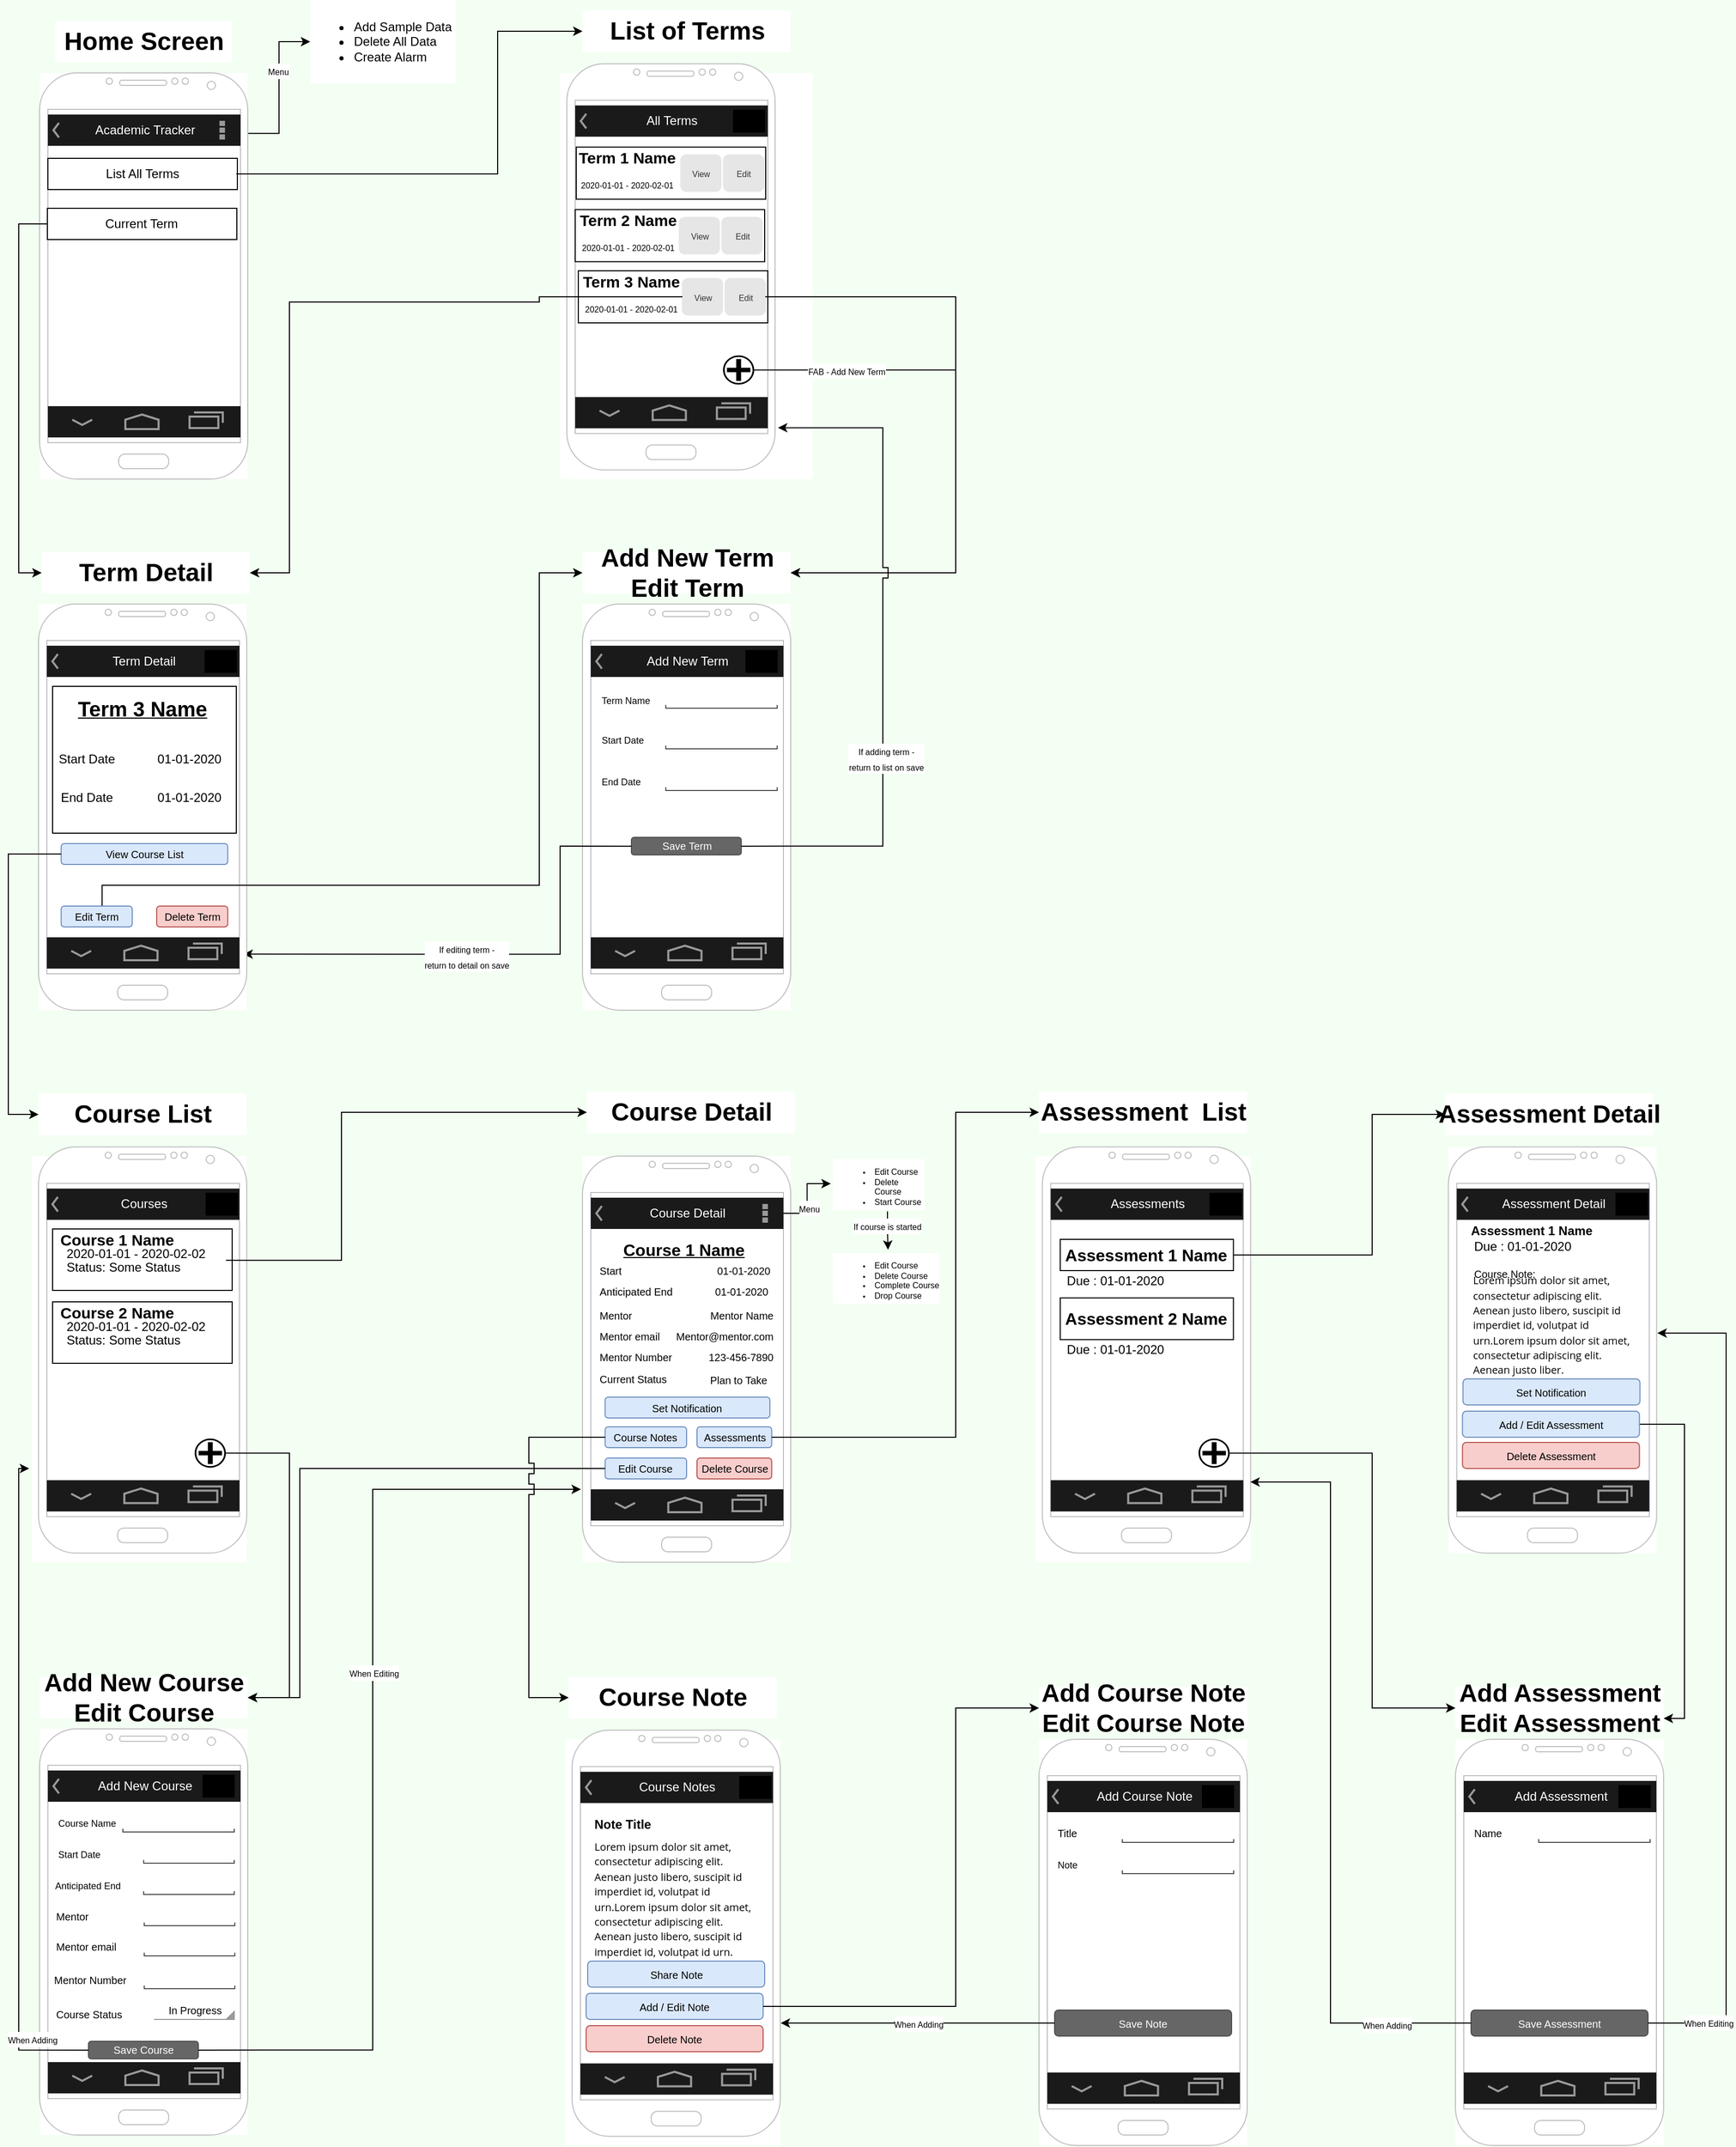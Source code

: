 <mxfile version="12.9.3" type="device"><diagram id="f7mo0Czg2SwtOv3I9At5" name="Page-1"><mxGraphModel dx="1586" dy="1176" grid="1" gridSize="10" guides="1" tooltips="1" connect="1" arrows="0" fold="1" page="1" pageScale="1" pageWidth="850" pageHeight="1100" background="#F3FFF2" math="0" shadow="0"><root><mxCell id="0"/><mxCell id="1" parent="0"/><mxCell id="WHbkPoysUTEl-T0lv-7K-27" value="List of Terms" style="text;strokeColor=none;fillColor=#FFFFFF;html=1;fontSize=24;fontStyle=1;verticalAlign=middle;align=center;" parent="1" vertex="1"><mxGeometry x="561.5" y="80" width="200" height="40" as="geometry"/></mxCell><mxCell id="gVYHHu1FQrRbe3PBfcjc-17" value="Home Screen" style="text;strokeColor=none;fillColor=#FFFFFF;html=1;fontSize=24;fontStyle=1;verticalAlign=middle;align=center;" parent="1" vertex="1"><mxGeometry x="55" y="90" width="170" height="40" as="geometry"/></mxCell><mxCell id="gVYHHu1FQrRbe3PBfcjc-2" value="" style="group;movable=0;resizable=0;rotatable=0;deletable=0;editable=0;connectable=0;" parent="1" vertex="1" connectable="0"><mxGeometry x="130" y="140" width="200" height="390" as="geometry"/></mxCell><mxCell id="-dPf-G6ATHASdIvl9g_X-43" style="edgeStyle=orthogonalEdgeStyle;rounded=0;orthogonalLoop=1;jettySize=auto;html=1;exitX=0;exitY=0.5;exitDx=0;exitDy=0;entryX=0.975;entryY=0.149;entryDx=0;entryDy=0;entryPerimeter=0;startArrow=classic;startFill=1;endArrow=none;endFill=0;" parent="1" source="gVYHHu1FQrRbe3PBfcjc-34" target="gVYHHu1FQrRbe3PBfcjc-4" edge="1"><mxGeometry relative="1" as="geometry"/></mxCell><mxCell id="-dPf-G6ATHASdIvl9g_X-44" value="&lt;font style=&quot;font-size: 8px&quot;&gt;Menu&lt;/font&gt;" style="text;html=1;align=center;verticalAlign=middle;resizable=0;points=[];labelBackgroundColor=#ffffff;" parent="-dPf-G6ATHASdIvl9g_X-43" vertex="1" connectable="0"><mxGeometry x="-0.249" y="-1" relative="1" as="geometry"><mxPoint as="offset"/></mxGeometry></mxCell><mxCell id="gVYHHu1FQrRbe3PBfcjc-34" value="&lt;ul&gt;&lt;li&gt;Add Sample Data&lt;/li&gt;&lt;li&gt;Delete All Data&lt;/li&gt;&lt;li&gt;Create Alarm&lt;/li&gt;&lt;/ul&gt;" style="text;strokeColor=none;fillColor=#FFFFFF;html=1;whiteSpace=wrap;verticalAlign=middle;overflow=hidden;comic=0;align=left;" parent="1" vertex="1"><mxGeometry x="300" y="70" width="140" height="80" as="geometry"/></mxCell><mxCell id="gVYHHu1FQrRbe3PBfcjc-67" value="Add New Term&lt;br&gt;Edit Term" style="text;strokeColor=none;fillColor=#FFFFFF;html=1;fontSize=24;fontStyle=1;verticalAlign=middle;align=center;" parent="1" vertex="1"><mxGeometry x="561.5" y="600" width="200" height="40" as="geometry"/></mxCell><mxCell id="gVYHHu1FQrRbe3PBfcjc-46" value="" style="group;fillColor=#FFFFFF;fontSize=8;movable=1;resizable=1;rotatable=1;deletable=1;editable=1;connectable=1;" parent="1" vertex="1" connectable="0"><mxGeometry x="561.5" y="650" width="200" height="390" as="geometry"/></mxCell><mxCell id="yeEx1gs8JlWFcSUqr_34-8" value="&lt;font style=&quot;font-size: 9px&quot;&gt;Term Name&lt;/font&gt;" style="text;html=1;strokeColor=none;fillColor=none;align=left;verticalAlign=middle;whiteSpace=wrap;rounded=0;" parent="gVYHHu1FQrRbe3PBfcjc-46" vertex="1"><mxGeometry x="16" y="82.25" width="54" height="20" as="geometry"/></mxCell><mxCell id="-dPf-G6ATHASdIvl9g_X-1" value="" style="strokeWidth=1;html=1;shadow=0;dashed=0;shape=mxgraph.android.textfield;align=center;strokeColor=#4D4D4D;pointerEvents=1" parent="gVYHHu1FQrRbe3PBfcjc-46" vertex="1"><mxGeometry x="80" y="120" width="107" height="19" as="geometry"/></mxCell><mxCell id="-dPf-G6ATHASdIvl9g_X-2" value="" style="strokeWidth=1;html=1;shadow=0;dashed=0;shape=mxgraph.android.textfield;align=center;strokeColor=#4D4D4D;pointerEvents=1" parent="gVYHHu1FQrRbe3PBfcjc-46" vertex="1"><mxGeometry x="80" y="160" width="107" height="19" as="geometry"/></mxCell><mxCell id="-dPf-G6ATHASdIvl9g_X-3" value="&lt;font style=&quot;font-size: 9px&quot;&gt;Start Date&lt;/font&gt;" style="text;html=1;strokeColor=none;fillColor=none;align=left;verticalAlign=middle;whiteSpace=wrap;rounded=0;" parent="gVYHHu1FQrRbe3PBfcjc-46" vertex="1"><mxGeometry x="16" y="119.5" width="54" height="20" as="geometry"/></mxCell><mxCell id="-dPf-G6ATHASdIvl9g_X-4" value="&lt;font style=&quot;font-size: 9px&quot;&gt;End Date&lt;/font&gt;" style="text;html=1;strokeColor=none;fillColor=none;align=left;verticalAlign=middle;whiteSpace=wrap;rounded=0;" parent="gVYHHu1FQrRbe3PBfcjc-46" vertex="1"><mxGeometry x="16" y="160" width="54" height="20" as="geometry"/></mxCell><mxCell id="gVYHHu1FQrRbe3PBfcjc-47" value="" style="group" parent="gVYHHu1FQrRbe3PBfcjc-46" vertex="1" connectable="0"><mxGeometry width="200" height="390" as="geometry"/></mxCell><mxCell id="gVYHHu1FQrRbe3PBfcjc-48" value="" style="verticalLabelPosition=bottom;verticalAlign=top;html=1;shadow=0;dashed=0;strokeWidth=1;shape=mxgraph.android.phone2;strokeColor=#c0c0c0;" parent="gVYHHu1FQrRbe3PBfcjc-47" vertex="1"><mxGeometry width="200" height="390" as="geometry"/></mxCell><mxCell id="gVYHHu1FQrRbe3PBfcjc-49" value="" style="verticalLabelPosition=bottom;verticalAlign=top;html=1;shadow=0;dashed=0;strokeWidth=2;shape=mxgraph.android.navigation_bar_5;fillColor=#1A1A1A;strokeColor=#999999;" parent="gVYHHu1FQrRbe3PBfcjc-47" vertex="1"><mxGeometry x="8" y="320" width="185" height="30" as="geometry"/></mxCell><mxCell id="gVYHHu1FQrRbe3PBfcjc-50" value="Add New Term" style="strokeWidth=1;html=1;shadow=0;dashed=0;shape=mxgraph.android.action_bar;fillColor=#1A1A1A;strokeColor=#c0c0c0;strokeWidth=2;fontColor=#FFFFFF;" parent="gVYHHu1FQrRbe3PBfcjc-47" vertex="1"><mxGeometry x="8" y="40" width="185" height="30" as="geometry"/></mxCell><mxCell id="yeEx1gs8JlWFcSUqr_34-5" value="" style="strokeWidth=1;html=1;shadow=0;dashed=0;shape=mxgraph.android.textfield;align=center;strokeColor=#4D4D4D;pointerEvents=1" parent="gVYHHu1FQrRbe3PBfcjc-47" vertex="1"><mxGeometry x="80" y="81" width="107" height="19" as="geometry"/></mxCell><mxCell id="-dPf-G6ATHASdIvl9g_X-5" value="Save Term" style="rounded=1;html=1;shadow=0;dashed=0;whiteSpace=wrap;fontSize=10;fillColor=#666666;align=center;strokeColor=#4D4D4D;fontColor=#ffffff;" parent="gVYHHu1FQrRbe3PBfcjc-47" vertex="1"><mxGeometry x="47" y="224" width="105.5" height="16.88" as="geometry"/></mxCell><mxCell id="3JKP7yhRcXaD9hq6xRYC-18" value="" style="rounded=0;whiteSpace=wrap;html=1;fillColor=#000000;" parent="gVYHHu1FQrRbe3PBfcjc-47" vertex="1"><mxGeometry x="157" y="44.5" width="30" height="21" as="geometry"/></mxCell><mxCell id="WHbkPoysUTEl-T0lv-7K-26" value="" style="group;movable=1;resizable=1;rotatable=1;deletable=1;editable=1;connectable=1;fillColor=#FFFFFF;" parent="1" vertex="1" connectable="0"><mxGeometry x="540" y="140" width="242.5" height="390" as="geometry"/></mxCell><mxCell id="WHbkPoysUTEl-T0lv-7K-110" value="" style="group" parent="WHbkPoysUTEl-T0lv-7K-26" vertex="1" connectable="0"><mxGeometry x="6.5" y="-8.75" width="236" height="390" as="geometry"/></mxCell><mxCell id="WHbkPoysUTEl-T0lv-7K-1" value="" style="verticalLabelPosition=bottom;verticalAlign=top;html=1;shadow=0;dashed=0;strokeWidth=1;shape=mxgraph.android.phone2;strokeColor=#c0c0c0;" parent="WHbkPoysUTEl-T0lv-7K-110" vertex="1"><mxGeometry width="200" height="390" as="geometry"/></mxCell><mxCell id="WHbkPoysUTEl-T0lv-7K-3" value="" style="verticalLabelPosition=bottom;verticalAlign=top;html=1;shadow=0;dashed=0;strokeWidth=2;shape=mxgraph.android.navigation_bar_5;fillColor=#1A1A1A;strokeColor=#999999;" parent="WHbkPoysUTEl-T0lv-7K-110" vertex="1"><mxGeometry x="8" y="320" width="185" height="30" as="geometry"/></mxCell><mxCell id="WHbkPoysUTEl-T0lv-7K-4" value="All Terms" style="strokeWidth=1;html=1;shadow=0;dashed=0;shape=mxgraph.android.action_bar;fillColor=#1A1A1A;strokeColor=#c0c0c0;strokeWidth=2;fontColor=#FFFFFF;" parent="WHbkPoysUTEl-T0lv-7K-110" vertex="1"><mxGeometry x="8" y="40" width="185" height="30" as="geometry"/></mxCell><mxCell id="WHbkPoysUTEl-T0lv-7K-7" value="" style="group" parent="WHbkPoysUTEl-T0lv-7K-110" vertex="1" connectable="0"><mxGeometry x="9" y="80" width="227" height="50" as="geometry"/></mxCell><mxCell id="WHbkPoysUTEl-T0lv-7K-5" value="&lt;span style=&quot;color: rgba(0 , 0 , 0 , 0) ; font-family: monospace ; font-size: 0px&quot;&gt;%3CmxGraphModel%3E%3Croot%3E%3CmxCell%20id%3D%220%22%2F%3E%3CmxCell%20id%3D%221%22%20parent%3D%220%22%2F%3E%3CmxCell%20id%3D%222%22%20value%3D%22%26lt%3Bp%20style%3D%26quot%3Bline-height%3A%20100%25%26quot%3B%26gt%3B%26lt%3Bfont%20style%3D%26quot%3Bline-height%3A%2010%25%26quot%3B%26gt%3B%26lt%3Bspan%20style%3D%26quot%3Bfont-size%3A%2018px%26quot%3B%26gt%3BTerm%201%20Name%26lt%3B%2Fspan%26gt%3B%26lt%3Bbr%26gt%3B%26lt%3Bspan%20style%3D%26quot%3Bfont-weight%3A%20normal%26quot%3B%26gt%3B%26lt%3Bfont%20style%3D%26quot%3Bfont-size%3A%2010px%20%3B%20line-height%3A%20100%25%26quot%3B%26gt%3B2020-01-01%20-%202020-02-01%26lt%3B%2Ffont%26gt%3B%26lt%3B%2Fspan%26gt%3B%26lt%3B%2Ffont%26gt%3B%26lt%3B%2Fp%26gt%3B%22%20style%3D%22text%3BstrokeColor%3Dnone%3BfillColor%3Dnone%3Bhtml%3D1%3BfontSize%3D24%3BfontStyle%3D1%3BverticalAlign%3Dmiddle%3Balign%3Dcenter%3B%22%20vertex%3D%221%22%20parent%3D%221%22%3E%3CmxGeometry%20x%3D%22601.5%22%20y%3D%22222.5%22%20width%3D%22100%22%20height%3D%2237.5%22%20as%3D%22geometry%22%2F%3E%3C%2FmxCell%3E%3C%2Froot%3E%3C%2FmxGraphModel%3E&lt;/span&gt;" style="verticalLabelPosition=bottom;verticalAlign=top;html=1;shape=mxgraph.basic.rect;fillColor2=none;strokeWidth=1;size=20;indent=5;" parent="WHbkPoysUTEl-T0lv-7K-7" vertex="1"><mxGeometry width="182" height="50" as="geometry"/></mxCell><mxCell id="WHbkPoysUTEl-T0lv-7K-6" value="&lt;p style=&quot;line-height: 100%&quot;&gt;&lt;font style=&quot;line-height: 10%&quot;&gt;&lt;font style=&quot;font-size: 15px&quot;&gt;Term 1 Name&lt;/font&gt;&lt;br&gt;&lt;span style=&quot;font-weight: normal&quot;&gt;&lt;font style=&quot;line-height: 100% ; font-size: 8px&quot;&gt;2020-01-01 - 2020-02-01&lt;/font&gt;&lt;/span&gt;&lt;/font&gt;&lt;/p&gt;" style="text;strokeColor=none;fillColor=none;html=1;fontSize=24;fontStyle=1;verticalAlign=middle;align=center;" parent="WHbkPoysUTEl-T0lv-7K-7" vertex="1"><mxGeometry x="24.5" width="47.5" height="37.5" as="geometry"/></mxCell><mxCell id="3HsOhA5IxZ9kvdJbHkUe-3" value="&lt;font style=&quot;font-size: 8px&quot;&gt;View&lt;/font&gt;" style="rounded=1;html=1;shadow=0;dashed=0;whiteSpace=wrap;fontSize=10;fillColor=#E6E6E6;align=center;strokeColor=#E6E6E6;fontColor=#333333;" vertex="1" parent="WHbkPoysUTEl-T0lv-7K-7"><mxGeometry x="100.5" y="7.5" width="38.5" height="35" as="geometry"/></mxCell><mxCell id="3HsOhA5IxZ9kvdJbHkUe-4" value="&lt;font style=&quot;font-size: 8px&quot;&gt;Edit&lt;/font&gt;" style="rounded=1;html=1;shadow=0;dashed=0;whiteSpace=wrap;fontSize=10;fillColor=#E6E6E6;align=center;strokeColor=#E6E6E6;fontColor=#333333;" vertex="1" parent="WHbkPoysUTEl-T0lv-7K-7"><mxGeometry x="141.5" y="7.5" width="38.5" height="35" as="geometry"/></mxCell><mxCell id="WHbkPoysUTEl-T0lv-7K-57" value="" style="shape=mxgraph.signs.healthcare.hospital_1;html=1;pointerEvents=1;fillColor=#000000;strokeColor=none;verticalLabelPosition=bottom;verticalAlign=top;align=center;comic=0;" parent="WHbkPoysUTEl-T0lv-7K-110" vertex="1"><mxGeometry x="150" y="280" width="30" height="28" as="geometry"/></mxCell><mxCell id="gVYHHu1FQrRbe3PBfcjc-24" value="" style="group" parent="WHbkPoysUTEl-T0lv-7K-110" vertex="1" connectable="0"><mxGeometry x="8" y="140" width="182" height="50" as="geometry"/></mxCell><mxCell id="gVYHHu1FQrRbe3PBfcjc-25" value="&lt;span style=&quot;color: rgba(0 , 0 , 0 , 0) ; font-family: monospace ; font-size: 0px&quot;&gt;%3CmxGraphModel%3E%3Croot%3E%3CmxCell%20id%3D%220%22%2F%3E%3CmxCell%20id%3D%221%22%20parent%3D%220%22%2F%3E%3CmxCell%20id%3D%222%22%20value%3D%22%26lt%3Bp%20style%3D%26quot%3Bline-height%3A%20100%25%26quot%3B%26gt%3B%26lt%3Bfont%20style%3D%26quot%3Bline-height%3A%2010%25%26quot%3B%26gt%3B%26lt%3Bspan%20style%3D%26quot%3Bfont-size%3A%2018px%26quot%3B%26gt%3BTerm%201%20Name%26lt%3B%2Fspan%26gt%3B%26lt%3Bbr%26gt%3B%26lt%3Bspan%20style%3D%26quot%3Bfont-weight%3A%20normal%26quot%3B%26gt%3B%26lt%3Bfont%20style%3D%26quot%3Bfont-size%3A%2010px%20%3B%20line-height%3A%20100%25%26quot%3B%26gt%3B2020-01-01%20-%202020-02-01%26lt%3B%2Ffont%26gt%3B%26lt%3B%2Fspan%26gt%3B%26lt%3B%2Ffont%26gt%3B%26lt%3B%2Fp%26gt%3B%22%20style%3D%22text%3BstrokeColor%3Dnone%3BfillColor%3Dnone%3Bhtml%3D1%3BfontSize%3D24%3BfontStyle%3D1%3BverticalAlign%3Dmiddle%3Balign%3Dcenter%3B%22%20vertex%3D%221%22%20parent%3D%221%22%3E%3CmxGeometry%20x%3D%22601.5%22%20y%3D%22222.5%22%20width%3D%22100%22%20height%3D%2237.5%22%20as%3D%22geometry%22%2F%3E%3C%2FmxCell%3E%3C%2Froot%3E%3C%2FmxGraphModel%3E&lt;/span&gt;" style="verticalLabelPosition=bottom;verticalAlign=top;html=1;shape=mxgraph.basic.rect;fillColor2=none;strokeWidth=1;size=20;indent=5;" parent="gVYHHu1FQrRbe3PBfcjc-24" vertex="1"><mxGeometry width="182" height="50" as="geometry"/></mxCell><mxCell id="gVYHHu1FQrRbe3PBfcjc-26" value="&lt;p style=&quot;line-height: 100%&quot;&gt;&lt;font style=&quot;line-height: 10%&quot;&gt;&lt;font style=&quot;font-size: 15px&quot;&gt;Term 2 Name&lt;/font&gt;&lt;br&gt;&lt;span style=&quot;font-weight: normal&quot;&gt;&lt;font style=&quot;line-height: 100% ; font-size: 8px&quot;&gt;2020-01-01 - 2020-02-01&lt;/font&gt;&lt;/span&gt;&lt;/font&gt;&lt;/p&gt;" style="text;strokeColor=none;fillColor=none;html=1;fontSize=24;fontStyle=1;verticalAlign=middle;align=center;" parent="gVYHHu1FQrRbe3PBfcjc-24" vertex="1"><mxGeometry width="100" height="37.5" as="geometry"/></mxCell><mxCell id="3HsOhA5IxZ9kvdJbHkUe-5" value="&lt;font style=&quot;font-size: 8px&quot;&gt;View&lt;/font&gt;" style="rounded=1;html=1;shadow=0;dashed=0;whiteSpace=wrap;fontSize=10;fillColor=#E6E6E6;align=center;strokeColor=#E6E6E6;fontColor=#333333;" vertex="1" parent="gVYHHu1FQrRbe3PBfcjc-24"><mxGeometry x="100" y="7.5" width="38.5" height="35" as="geometry"/></mxCell><mxCell id="3HsOhA5IxZ9kvdJbHkUe-6" value="&lt;font style=&quot;font-size: 8px&quot;&gt;Edit&lt;/font&gt;" style="rounded=1;html=1;shadow=0;dashed=0;whiteSpace=wrap;fontSize=10;fillColor=#E6E6E6;align=center;strokeColor=#E6E6E6;fontColor=#333333;" vertex="1" parent="gVYHHu1FQrRbe3PBfcjc-24"><mxGeometry x="141" y="7.5" width="38.5" height="35" as="geometry"/></mxCell><mxCell id="3JKP7yhRcXaD9hq6xRYC-16" value="" style="rounded=0;whiteSpace=wrap;html=1;fillColor=#000000;" parent="WHbkPoysUTEl-T0lv-7K-110" vertex="1"><mxGeometry x="160" y="44.5" width="30" height="21" as="geometry"/></mxCell><mxCell id="gVYHHu1FQrRbe3PBfcjc-27" value="" style="group" parent="WHbkPoysUTEl-T0lv-7K-26" vertex="1" connectable="0"><mxGeometry x="17.5" y="190" width="182" height="50" as="geometry"/></mxCell><mxCell id="gVYHHu1FQrRbe3PBfcjc-28" value="&lt;span style=&quot;color: rgba(0 , 0 , 0 , 0) ; font-family: monospace ; font-size: 0px&quot;&gt;%3CmxGraphModel%3E%3Croot%3E%3CmxCell%20id%3D%220%22%2F%3E%3CmxCell%20id%3D%221%22%20parent%3D%220%22%2F%3E%3CmxCell%20id%3D%222%22%20value%3D%22%26lt%3Bp%20style%3D%26quot%3Bline-height%3A%20100%25%26quot%3B%26gt%3B%26lt%3Bfont%20style%3D%26quot%3Bline-height%3A%2010%25%26quot%3B%26gt%3B%26lt%3Bspan%20style%3D%26quot%3Bfont-size%3A%2018px%26quot%3B%26gt%3BTerm%201%20Name%26lt%3B%2Fspan%26gt%3B%26lt%3Bbr%26gt%3B%26lt%3Bspan%20style%3D%26quot%3Bfont-weight%3A%20normal%26quot%3B%26gt%3B%26lt%3Bfont%20style%3D%26quot%3Bfont-size%3A%2010px%20%3B%20line-height%3A%20100%25%26quot%3B%26gt%3B2020-01-01%20-%202020-02-01%26lt%3B%2Ffont%26gt%3B%26lt%3B%2Fspan%26gt%3B%26lt%3B%2Ffont%26gt%3B%26lt%3B%2Fp%26gt%3B%22%20style%3D%22text%3BstrokeColor%3Dnone%3BfillColor%3Dnone%3Bhtml%3D1%3BfontSize%3D24%3BfontStyle%3D1%3BverticalAlign%3Dmiddle%3Balign%3Dcenter%3B%22%20vertex%3D%221%22%20parent%3D%221%22%3E%3CmxGeometry%20x%3D%22601.5%22%20y%3D%22222.5%22%20width%3D%22100%22%20height%3D%2237.5%22%20as%3D%22geometry%22%2F%3E%3C%2FmxCell%3E%3C%2Froot%3E%3C%2FmxGraphModel%3E&lt;/span&gt;" style="verticalLabelPosition=bottom;verticalAlign=top;html=1;shape=mxgraph.basic.rect;fillColor2=none;strokeWidth=1;size=20;indent=5;" parent="gVYHHu1FQrRbe3PBfcjc-27" vertex="1"><mxGeometry width="182" height="50" as="geometry"/></mxCell><mxCell id="gVYHHu1FQrRbe3PBfcjc-29" value="&lt;p style=&quot;line-height: 100%&quot;&gt;&lt;font style=&quot;line-height: 10%&quot;&gt;&lt;font style=&quot;font-size: 15px&quot;&gt;Term 3 Name&lt;/font&gt;&lt;br&gt;&lt;span style=&quot;font-weight: normal&quot;&gt;&lt;font style=&quot;line-height: 100% ; font-size: 8px&quot;&gt;2020-01-01 - 2020-02-01&lt;/font&gt;&lt;/span&gt;&lt;/font&gt;&lt;/p&gt;" style="text;strokeColor=none;fillColor=none;html=1;fontSize=24;fontStyle=1;verticalAlign=middle;align=center;" parent="gVYHHu1FQrRbe3PBfcjc-27" vertex="1"><mxGeometry width="100" height="37.5" as="geometry"/></mxCell><mxCell id="3HsOhA5IxZ9kvdJbHkUe-7" value="&lt;font style=&quot;font-size: 8px&quot;&gt;View&lt;/font&gt;" style="rounded=1;html=1;shadow=0;dashed=0;whiteSpace=wrap;fontSize=10;fillColor=#E6E6E6;align=center;strokeColor=#E6E6E6;fontColor=#333333;" vertex="1" parent="gVYHHu1FQrRbe3PBfcjc-27"><mxGeometry x="100" y="7.5" width="38.5" height="35" as="geometry"/></mxCell><mxCell id="3HsOhA5IxZ9kvdJbHkUe-8" value="&lt;font style=&quot;font-size: 8px&quot;&gt;Edit&lt;/font&gt;" style="rounded=1;html=1;shadow=0;dashed=0;whiteSpace=wrap;fontSize=10;fillColor=#E6E6E6;align=center;strokeColor=#E6E6E6;fontColor=#333333;" vertex="1" parent="gVYHHu1FQrRbe3PBfcjc-27"><mxGeometry x="141" y="7.5" width="38.5" height="35" as="geometry"/></mxCell><mxCell id="-dPf-G6ATHASdIvl9g_X-7" value="" style="group;movable=1;resizable=1;rotatable=1;deletable=1;editable=1;connectable=1;fillColor=#FFFFFF;" parent="1" vertex="1" connectable="0"><mxGeometry x="32.5" y="1180" width="206.5" height="390" as="geometry"/></mxCell><mxCell id="-dPf-G6ATHASdIvl9g_X-8" value="" style="group" parent="-dPf-G6ATHASdIvl9g_X-7" vertex="1" connectable="0"><mxGeometry x="6.5" y="-8.75" width="200" height="390" as="geometry"/></mxCell><mxCell id="-dPf-G6ATHASdIvl9g_X-9" value="" style="verticalLabelPosition=bottom;verticalAlign=top;html=1;shadow=0;dashed=0;strokeWidth=1;shape=mxgraph.android.phone2;strokeColor=#c0c0c0;" parent="-dPf-G6ATHASdIvl9g_X-8" vertex="1"><mxGeometry width="200" height="390" as="geometry"/></mxCell><mxCell id="-dPf-G6ATHASdIvl9g_X-10" value="" style="verticalLabelPosition=bottom;verticalAlign=top;html=1;shadow=0;dashed=0;strokeWidth=2;shape=mxgraph.android.navigation_bar_5;fillColor=#1A1A1A;strokeColor=#999999;" parent="-dPf-G6ATHASdIvl9g_X-8" vertex="1"><mxGeometry x="8" y="320" width="185" height="30" as="geometry"/></mxCell><mxCell id="-dPf-G6ATHASdIvl9g_X-11" value="Courses" style="strokeWidth=1;html=1;shadow=0;dashed=0;shape=mxgraph.android.action_bar;fillColor=#1A1A1A;strokeColor=#c0c0c0;strokeWidth=2;fontColor=#FFFFFF;" parent="-dPf-G6ATHASdIvl9g_X-8" vertex="1"><mxGeometry x="8" y="40" width="185" height="30" as="geometry"/></mxCell><mxCell id="-dPf-G6ATHASdIvl9g_X-15" value="" style="shape=mxgraph.signs.healthcare.hospital_1;html=1;pointerEvents=1;fillColor=#000000;strokeColor=none;verticalLabelPosition=bottom;verticalAlign=top;align=center;comic=0;" parent="-dPf-G6ATHASdIvl9g_X-8" vertex="1"><mxGeometry x="150" y="280" width="30" height="28" as="geometry"/></mxCell><mxCell id="3JKP7yhRcXaD9hq6xRYC-19" value="" style="rounded=0;whiteSpace=wrap;html=1;fillColor=#000000;" parent="-dPf-G6ATHASdIvl9g_X-8" vertex="1"><mxGeometry x="161" y="44.5" width="30" height="21" as="geometry"/></mxCell><mxCell id="3JKP7yhRcXaD9hq6xRYC-8" value="" style="group" parent="-dPf-G6ATHASdIvl9g_X-7" vertex="1" connectable="0"><mxGeometry x="20" y="70" width="172.5" height="59" as="geometry"/></mxCell><mxCell id="3JKP7yhRcXaD9hq6xRYC-7" value="" style="group" parent="3JKP7yhRcXaD9hq6xRYC-8" vertex="1" connectable="0"><mxGeometry width="172.5" height="59" as="geometry"/></mxCell><mxCell id="3JKP7yhRcXaD9hq6xRYC-3" value="" style="rounded=0;whiteSpace=wrap;html=1;" parent="3JKP7yhRcXaD9hq6xRYC-7" vertex="1"><mxGeometry width="172.5" height="59" as="geometry"/></mxCell><mxCell id="3JKP7yhRcXaD9hq6xRYC-4" value="&lt;b&gt;&lt;font style=&quot;font-size: 15px&quot;&gt;Course 1 Name&lt;/font&gt;&lt;/b&gt;" style="text;html=1;strokeColor=none;fillColor=none;align=left;verticalAlign=middle;whiteSpace=wrap;rounded=0;" parent="3JKP7yhRcXaD9hq6xRYC-7" vertex="1"><mxGeometry x="5.948" y="3.82" width="160.603" height="13.158" as="geometry"/></mxCell><mxCell id="3JKP7yhRcXaD9hq6xRYC-5" value="2020-01-01 - 2020-02-02&lt;span style=&quot;color: rgba(0 , 0 , 0 , 0) ; font-family: monospace ; font-size: 0px ; white-space: nowrap&quot;&gt;%3CmxGraphModel%3E%3Croot%3E%3CmxCell%20id%3D%220%22%2F%3E%3CmxCell%20id%3D%221%22%20parent%3D%220%22%2F%3E%3CmxCell%20id%3D%222%22%20value%3D%22Course%20Name%22%20style%3D%22text%3Bhtml%3D1%3BstrokeColor%3Dnone%3BfillColor%3Dnone%3Balign%3Dleft%3BverticalAlign%3Dmiddle%3BwhiteSpace%3Dwrap%3Brounded%3D0%3B%22%20vertex%3D%221%22%20parent%3D%221%22%3E%3CmxGeometry%20x%3D%22410%22%20y%3D%221160%22%20width%3D%22270%22%20height%3D%2231%22%20as%3D%22geometry%22%2F%3E%3C%2FmxCell%3E%3C%2Froot%3E%3C%2FmxGraphModel%3E&lt;/span&gt;" style="text;html=1;strokeColor=none;fillColor=none;align=left;verticalAlign=middle;whiteSpace=wrap;rounded=0;" parent="3JKP7yhRcXaD9hq6xRYC-7" vertex="1"><mxGeometry x="11.897" y="16.978" width="154.655" height="13.158" as="geometry"/></mxCell><mxCell id="3JKP7yhRcXaD9hq6xRYC-6" value="Status: Some Status" style="text;html=1;strokeColor=none;fillColor=none;align=left;verticalAlign=middle;whiteSpace=wrap;rounded=0;" parent="3JKP7yhRcXaD9hq6xRYC-7" vertex="1"><mxGeometry x="11.897" y="30.137" width="154.655" height="13.158" as="geometry"/></mxCell><mxCell id="3JKP7yhRcXaD9hq6xRYC-9" value="" style="group" parent="-dPf-G6ATHASdIvl9g_X-7" vertex="1" connectable="0"><mxGeometry x="20" y="140" width="172.5" height="59" as="geometry"/></mxCell><mxCell id="3JKP7yhRcXaD9hq6xRYC-10" value="" style="group" parent="3JKP7yhRcXaD9hq6xRYC-9" vertex="1" connectable="0"><mxGeometry width="172.5" height="59" as="geometry"/></mxCell><mxCell id="3JKP7yhRcXaD9hq6xRYC-11" value="" style="rounded=0;whiteSpace=wrap;html=1;" parent="3JKP7yhRcXaD9hq6xRYC-10" vertex="1"><mxGeometry width="172.5" height="59" as="geometry"/></mxCell><mxCell id="3JKP7yhRcXaD9hq6xRYC-12" value="&lt;b&gt;&lt;font style=&quot;font-size: 15px&quot;&gt;Course 2 Name&lt;/font&gt;&lt;/b&gt;" style="text;html=1;strokeColor=none;fillColor=none;align=left;verticalAlign=middle;whiteSpace=wrap;rounded=0;" parent="3JKP7yhRcXaD9hq6xRYC-10" vertex="1"><mxGeometry x="5.948" y="3.82" width="160.603" height="13.158" as="geometry"/></mxCell><mxCell id="3JKP7yhRcXaD9hq6xRYC-13" value="2020-01-01 - 2020-02-02&lt;span style=&quot;color: rgba(0 , 0 , 0 , 0) ; font-family: monospace ; font-size: 0px ; white-space: nowrap&quot;&gt;%3CmxGraphModel%3E%3Croot%3E%3CmxCell%20id%3D%220%22%2F%3E%3CmxCell%20id%3D%221%22%20parent%3D%220%22%2F%3E%3CmxCell%20id%3D%222%22%20value%3D%22Course%20Name%22%20style%3D%22text%3Bhtml%3D1%3BstrokeColor%3Dnone%3BfillColor%3Dnone%3Balign%3Dleft%3BverticalAlign%3Dmiddle%3BwhiteSpace%3Dwrap%3Brounded%3D0%3B%22%20vertex%3D%221%22%20parent%3D%221%22%3E%3CmxGeometry%20x%3D%22410%22%20y%3D%221160%22%20width%3D%22270%22%20height%3D%2231%22%20as%3D%22geometry%22%2F%3E%3C%2FmxCell%3E%3C%2Froot%3E%3C%2FmxGraphModel%3E&lt;/span&gt;" style="text;html=1;strokeColor=none;fillColor=none;align=left;verticalAlign=middle;whiteSpace=wrap;rounded=0;" parent="3JKP7yhRcXaD9hq6xRYC-10" vertex="1"><mxGeometry x="11.897" y="16.978" width="154.655" height="13.158" as="geometry"/></mxCell><mxCell id="3JKP7yhRcXaD9hq6xRYC-14" value="Status: Some Status" style="text;html=1;strokeColor=none;fillColor=none;align=left;verticalAlign=middle;whiteSpace=wrap;rounded=0;" parent="3JKP7yhRcXaD9hq6xRYC-10" vertex="1"><mxGeometry x="11.897" y="30.137" width="154.655" height="13.158" as="geometry"/></mxCell><mxCell id="-dPf-G6ATHASdIvl9g_X-27" style="edgeStyle=orthogonalEdgeStyle;rounded=0;orthogonalLoop=1;jettySize=auto;html=1;exitX=1;exitY=0.5;exitDx=0;exitDy=0;exitPerimeter=0;entryX=1;entryY=0.5;entryDx=0;entryDy=0;startArrow=none;startFill=0;" parent="1" source="WHbkPoysUTEl-T0lv-7K-57" target="gVYHHu1FQrRbe3PBfcjc-67" edge="1"><mxGeometry relative="1" as="geometry"><Array as="points"><mxPoint x="920" y="425"/><mxPoint x="920" y="620"/></Array></mxGeometry></mxCell><mxCell id="-dPf-G6ATHASdIvl9g_X-34" value="&lt;font style=&quot;font-size: 8px&quot;&gt;FAB - Add New Term&lt;/font&gt;" style="text;html=1;align=center;verticalAlign=middle;resizable=0;points=[];labelBackgroundColor=#ffffff;" parent="-dPf-G6ATHASdIvl9g_X-27" vertex="1" connectable="0"><mxGeometry x="-0.678" y="-2" relative="1" as="geometry"><mxPoint y="-2.01" as="offset"/></mxGeometry></mxCell><mxCell id="-dPf-G6ATHASdIvl9g_X-38" style="edgeStyle=orthogonalEdgeStyle;rounded=0;jumpStyle=sharp;orthogonalLoop=1;jettySize=auto;html=1;exitX=1;exitY=0.5;exitDx=0;exitDy=0;entryX=1.014;entryY=0.896;entryDx=0;entryDy=0;entryPerimeter=0;startArrow=none;startFill=0;endArrow=classic;endFill=1;jumpSize=10;" parent="1" source="-dPf-G6ATHASdIvl9g_X-5" target="WHbkPoysUTEl-T0lv-7K-1" edge="1"><mxGeometry relative="1" as="geometry"><Array as="points"><mxPoint x="850" y="882"/><mxPoint x="850" y="481"/></Array></mxGeometry></mxCell><mxCell id="-dPf-G6ATHASdIvl9g_X-39" value="&lt;font style=&quot;font-size: 8px&quot;&gt;If adding term - &lt;br&gt;return to list on save&lt;/font&gt;" style="text;html=1;align=center;verticalAlign=middle;resizable=0;points=[];labelBackgroundColor=#ffffff;" parent="-dPf-G6ATHASdIvl9g_X-38" vertex="1" connectable="0"><mxGeometry x="-0.308" y="-3" relative="1" as="geometry"><mxPoint as="offset"/></mxGeometry></mxCell><mxCell id="-dPf-G6ATHASdIvl9g_X-40" style="edgeStyle=orthogonalEdgeStyle;rounded=0;jumpStyle=sharp;jumpSize=11;orthogonalLoop=1;jettySize=auto;html=1;exitX=0;exitY=0.5;exitDx=0;exitDy=0;entryX=0.984;entryY=0.862;entryDx=0;entryDy=0;entryPerimeter=0;startArrow=none;startFill=0;endArrow=classic;endFill=1;" parent="1" source="-dPf-G6ATHASdIvl9g_X-5" target="WHbkPoysUTEl-T0lv-7K-38" edge="1"><mxGeometry relative="1" as="geometry"><Array as="points"><mxPoint x="540" y="882"/><mxPoint x="540" y="986"/></Array></mxGeometry></mxCell><mxCell id="-dPf-G6ATHASdIvl9g_X-41" value="&lt;font style=&quot;font-size: 8px&quot;&gt;If editing term -&lt;br&gt;return to detail on save&lt;/font&gt;" style="text;html=1;align=center;verticalAlign=middle;resizable=0;points=[];labelBackgroundColor=#ffffff;" parent="-dPf-G6ATHASdIvl9g_X-40" vertex="1" connectable="0"><mxGeometry x="0.104" y="2" relative="1" as="geometry"><mxPoint as="offset"/></mxGeometry></mxCell><mxCell id="gVYHHu1FQrRbe3PBfcjc-3" value="" style="group;fillColor=#FFFFFF;" parent="1" vertex="1" connectable="0"><mxGeometry x="40" y="140" width="200" height="390" as="geometry"/></mxCell><mxCell id="gVYHHu1FQrRbe3PBfcjc-4" value="" style="verticalLabelPosition=bottom;verticalAlign=top;html=1;shadow=0;dashed=0;strokeWidth=1;shape=mxgraph.android.phone2;strokeColor=#c0c0c0;" parent="gVYHHu1FQrRbe3PBfcjc-3" vertex="1"><mxGeometry width="200" height="390" as="geometry"/></mxCell><mxCell id="gVYHHu1FQrRbe3PBfcjc-5" value="" style="verticalLabelPosition=bottom;verticalAlign=top;html=1;shadow=0;dashed=0;strokeWidth=2;shape=mxgraph.android.navigation_bar_5;fillColor=#1A1A1A;strokeColor=#999999;" parent="gVYHHu1FQrRbe3PBfcjc-3" vertex="1"><mxGeometry x="8" y="320" width="185" height="30" as="geometry"/></mxCell><mxCell id="gVYHHu1FQrRbe3PBfcjc-6" value="Academic Tracker" style="strokeWidth=1;html=1;shadow=0;dashed=0;shape=mxgraph.android.action_bar;fillColor=#1A1A1A;strokeColor=#c0c0c0;strokeWidth=2;fontColor=#FFFFFF;" parent="gVYHHu1FQrRbe3PBfcjc-3" vertex="1"><mxGeometry x="8" y="40" width="185" height="30" as="geometry"/></mxCell><mxCell id="gVYHHu1FQrRbe3PBfcjc-18" value="" style="verticalLabelPosition=bottom;verticalAlign=top;html=1;shape=mxgraph.basic.rect;fillColor2=none;strokeWidth=1;size=20;indent=5;" parent="gVYHHu1FQrRbe3PBfcjc-3" vertex="1"><mxGeometry x="7.5" y="130" width="182" height="30" as="geometry"/></mxCell><mxCell id="gVYHHu1FQrRbe3PBfcjc-20" value="Current Term" style="text;html=1;strokeColor=none;fillColor=none;align=center;verticalAlign=middle;whiteSpace=wrap;rounded=0;" parent="gVYHHu1FQrRbe3PBfcjc-3" vertex="1"><mxGeometry x="18" y="135" width="160" height="20" as="geometry"/></mxCell><mxCell id="gVYHHu1FQrRbe3PBfcjc-21" value="" style="verticalLabelPosition=bottom;verticalAlign=top;html=1;shape=mxgraph.basic.rect;fillColor2=none;strokeWidth=1;size=20;indent=5;" parent="gVYHHu1FQrRbe3PBfcjc-3" vertex="1"><mxGeometry x="8" y="82" width="182" height="30" as="geometry"/></mxCell><mxCell id="gVYHHu1FQrRbe3PBfcjc-22" value="List All Terms" style="text;html=1;strokeColor=none;fillColor=none;align=center;verticalAlign=middle;whiteSpace=wrap;rounded=0;" parent="gVYHHu1FQrRbe3PBfcjc-3" vertex="1"><mxGeometry x="18.5" y="87" width="160" height="20" as="geometry"/></mxCell><mxCell id="-dPf-G6ATHASdIvl9g_X-45" style="edgeStyle=orthogonalEdgeStyle;rounded=0;orthogonalLoop=1;jettySize=auto;html=1;exitX=1;exitY=0.5;exitDx=0;exitDy=0;startArrow=classic;startFill=1;endArrow=none;endFill=0;" parent="1" source="WHbkPoysUTEl-T0lv-7K-50" target="3HsOhA5IxZ9kvdJbHkUe-7" edge="1"><mxGeometry relative="1" as="geometry"><Array as="points"><mxPoint x="280" y="620"/><mxPoint x="280" y="360"/><mxPoint x="520" y="360"/><mxPoint x="520" y="355"/></Array></mxGeometry></mxCell><mxCell id="-dPf-G6ATHASdIvl9g_X-46" style="edgeStyle=orthogonalEdgeStyle;rounded=0;orthogonalLoop=1;jettySize=auto;html=1;exitX=0;exitY=0.5;exitDx=0;exitDy=0;startArrow=classic;startFill=1;endArrow=none;endFill=0;" parent="1" source="WHbkPoysUTEl-T0lv-7K-50" target="gVYHHu1FQrRbe3PBfcjc-18" edge="1"><mxGeometry relative="1" as="geometry"><Array as="points"><mxPoint x="20" y="620"/><mxPoint x="20" y="285"/></Array></mxGeometry></mxCell><mxCell id="WHbkPoysUTEl-T0lv-7K-50" value="Term Detail" style="text;strokeColor=none;fillColor=#FFFFFF;html=1;fontSize=24;fontStyle=1;verticalAlign=middle;align=center;" parent="1" vertex="1"><mxGeometry x="42" y="600" width="200" height="40" as="geometry"/></mxCell><mxCell id="WHbkPoysUTEl-T0lv-7K-37" value="" style="group;fillColor=#FFFFFF;" parent="1" vertex="1" connectable="0"><mxGeometry x="39" y="650" width="200" height="390" as="geometry"/></mxCell><mxCell id="WHbkPoysUTEl-T0lv-7K-75" value="" style="rounded=0;whiteSpace=wrap;html=1;comic=0;strokeColor=#000000;fillColor=#FFFFFF;align=left;" parent="WHbkPoysUTEl-T0lv-7K-37" vertex="1"><mxGeometry x="13.5" y="79" width="176.5" height="141" as="geometry"/></mxCell><mxCell id="WHbkPoysUTEl-T0lv-7K-38" value="" style="verticalLabelPosition=bottom;verticalAlign=top;html=1;shadow=0;dashed=0;strokeWidth=1;shape=mxgraph.android.phone2;strokeColor=#c0c0c0;fillColor=#FFFFFF;" parent="WHbkPoysUTEl-T0lv-7K-37" vertex="1"><mxGeometry width="200" height="390" as="geometry"/></mxCell><mxCell id="WHbkPoysUTEl-T0lv-7K-39" value="" style="verticalLabelPosition=bottom;verticalAlign=top;html=1;shadow=0;dashed=0;strokeWidth=2;shape=mxgraph.android.navigation_bar_5;fillColor=#1A1A1A;strokeColor=#999999;" parent="WHbkPoysUTEl-T0lv-7K-37" vertex="1"><mxGeometry x="8" y="320" width="185" height="30" as="geometry"/></mxCell><mxCell id="WHbkPoysUTEl-T0lv-7K-40" value="Term Detail" style="strokeWidth=1;html=1;shadow=0;dashed=0;shape=mxgraph.android.action_bar;fillColor=#1A1A1A;strokeColor=#c0c0c0;strokeWidth=2;fontColor=#FFFFFF;" parent="WHbkPoysUTEl-T0lv-7K-37" vertex="1"><mxGeometry x="8" y="40" width="185" height="30" as="geometry"/></mxCell><mxCell id="WHbkPoysUTEl-T0lv-7K-67" value="&lt;font style=&quot;font-size: 20px&quot;&gt;&lt;b&gt;Term 3 Name&lt;/b&gt;&lt;/font&gt;" style="text;html=1;strokeColor=none;fillColor=none;align=center;verticalAlign=middle;whiteSpace=wrap;rounded=0;comic=0;fontStyle=4" parent="WHbkPoysUTEl-T0lv-7K-37" vertex="1"><mxGeometry x="20" y="80" width="160" height="40" as="geometry"/></mxCell><mxCell id="WHbkPoysUTEl-T0lv-7K-70" value="Start Date" style="text;html=1;strokeColor=none;fillColor=none;align=center;verticalAlign=middle;whiteSpace=wrap;rounded=0;comic=0;fontStyle=0" parent="WHbkPoysUTEl-T0lv-7K-37" vertex="1"><mxGeometry x="14" y="139" width="64.5" height="20" as="geometry"/></mxCell><mxCell id="WHbkPoysUTEl-T0lv-7K-71" value="End Date" style="text;html=1;strokeColor=none;fillColor=none;align=center;verticalAlign=middle;whiteSpace=wrap;rounded=0;comic=0;fontStyle=0" parent="WHbkPoysUTEl-T0lv-7K-37" vertex="1"><mxGeometry x="14" y="176" width="64.5" height="20" as="geometry"/></mxCell><mxCell id="WHbkPoysUTEl-T0lv-7K-73" value="01-01-2020" style="text;html=1;strokeColor=none;fillColor=none;align=center;verticalAlign=middle;whiteSpace=wrap;rounded=0;comic=0;" parent="WHbkPoysUTEl-T0lv-7K-37" vertex="1"><mxGeometry x="108.5" y="139" width="71.5" height="20" as="geometry"/></mxCell><mxCell id="WHbkPoysUTEl-T0lv-7K-74" value="01-01-2020" style="text;html=1;strokeColor=none;fillColor=none;align=center;verticalAlign=middle;whiteSpace=wrap;rounded=0;comic=0;" parent="WHbkPoysUTEl-T0lv-7K-37" vertex="1"><mxGeometry x="108.5" y="176" width="71.5" height="20" as="geometry"/></mxCell><mxCell id="WHbkPoysUTEl-T0lv-7K-76" value="Edit Term" style="rounded=1;html=1;shadow=0;dashed=0;whiteSpace=wrap;fontSize=10;fillColor=#dae8fc;align=center;strokeColor=#6c8ebf;comic=0;" parent="WHbkPoysUTEl-T0lv-7K-37" vertex="1"><mxGeometry x="21.75" y="290" width="68.25" height="20" as="geometry"/></mxCell><mxCell id="WHbkPoysUTEl-T0lv-7K-89" value="View Course List" style="rounded=1;html=1;shadow=0;dashed=0;whiteSpace=wrap;fontSize=10;fillColor=#dae8fc;align=center;strokeColor=#6c8ebf;comic=0;" parent="WHbkPoysUTEl-T0lv-7K-37" vertex="1"><mxGeometry x="21.75" y="230" width="160" height="20" as="geometry"/></mxCell><mxCell id="3JKP7yhRcXaD9hq6xRYC-17" value="" style="rounded=0;whiteSpace=wrap;html=1;fillColor=#000000;" parent="WHbkPoysUTEl-T0lv-7K-37" vertex="1"><mxGeometry x="160" y="44.5" width="30" height="21" as="geometry"/></mxCell><mxCell id="WHbkPoysUTEl-T0lv-7K-103" value="Delete Term" style="rounded=1;html=1;shadow=0;dashed=0;whiteSpace=wrap;fontSize=10;fillColor=#f8cecc;align=center;strokeColor=#b85450;comic=0;" parent="WHbkPoysUTEl-T0lv-7K-37" vertex="1"><mxGeometry x="113.5" y="290" width="68.25" height="20" as="geometry"/></mxCell><mxCell id="3JKP7yhRcXaD9hq6xRYC-1" style="edgeStyle=orthogonalEdgeStyle;rounded=0;orthogonalLoop=1;jettySize=auto;html=1;exitX=0;exitY=0.5;exitDx=0;exitDy=0;entryX=0;entryY=0.5;entryDx=0;entryDy=0;" parent="1" source="WHbkPoysUTEl-T0lv-7K-89" target="3JKP7yhRcXaD9hq6xRYC-2" edge="1"><mxGeometry relative="1" as="geometry"><mxPoint x="10" y="1100" as="targetPoint"/><Array as="points"><mxPoint x="10" y="890"/><mxPoint x="10" y="1140"/></Array></mxGeometry></mxCell><mxCell id="3JKP7yhRcXaD9hq6xRYC-2" value="Course List" style="text;strokeColor=none;fillColor=#FFFFFF;html=1;fontSize=24;fontStyle=1;verticalAlign=middle;align=center;" parent="1" vertex="1"><mxGeometry x="39" y="1120" width="200" height="40" as="geometry"/></mxCell><mxCell id="-dPf-G6ATHASdIvl9g_X-28" style="edgeStyle=orthogonalEdgeStyle;rounded=0;orthogonalLoop=1;jettySize=auto;html=1;exitX=0.576;exitY=-0.025;exitDx=0;exitDy=0;startArrow=none;startFill=0;entryX=0;entryY=0.5;entryDx=0;entryDy=0;exitPerimeter=0;" parent="1" source="WHbkPoysUTEl-T0lv-7K-76" target="gVYHHu1FQrRbe3PBfcjc-67" edge="1"><mxGeometry relative="1" as="geometry"><mxPoint x="340" y="920" as="targetPoint"/><Array as="points"><mxPoint x="100" y="920"/><mxPoint x="520" y="920"/><mxPoint x="520" y="620"/></Array></mxGeometry></mxCell><mxCell id="-dPf-G6ATHASdIvl9g_X-42" style="edgeStyle=orthogonalEdgeStyle;rounded=0;orthogonalLoop=1;jettySize=auto;html=1;entryX=0;entryY=0.5;entryDx=0;entryDy=0;" parent="1" target="WHbkPoysUTEl-T0lv-7K-27" edge="1"><mxGeometry relative="1" as="geometry"><Array as="points"><mxPoint x="229" y="237"/><mxPoint x="480" y="237"/><mxPoint x="480" y="100"/></Array><mxPoint x="229" y="237" as="sourcePoint"/></mxGeometry></mxCell><mxCell id="3JKP7yhRcXaD9hq6xRYC-20" value="" style="group;fillColor=#FFFFFF;fontStyle=4;align=left;fontSize=12;" parent="1" vertex="1" connectable="0"><mxGeometry x="561.5" y="1180" width="200" height="390" as="geometry"/></mxCell><mxCell id="3JKP7yhRcXaD9hq6xRYC-22" value="" style="verticalLabelPosition=bottom;verticalAlign=top;html=1;shadow=0;dashed=0;strokeWidth=1;shape=mxgraph.android.phone2;strokeColor=#c0c0c0;fillColor=#FFFFFF;" parent="3JKP7yhRcXaD9hq6xRYC-20" vertex="1"><mxGeometry width="200" height="390" as="geometry"/></mxCell><mxCell id="3JKP7yhRcXaD9hq6xRYC-23" value="" style="verticalLabelPosition=bottom;verticalAlign=top;html=1;shadow=0;dashed=0;strokeWidth=2;shape=mxgraph.android.navigation_bar_5;fillColor=#1A1A1A;strokeColor=#999999;fontSize=10;" parent="3JKP7yhRcXaD9hq6xRYC-20" vertex="1"><mxGeometry x="8" y="320" width="185" height="30" as="geometry"/></mxCell><mxCell id="3JKP7yhRcXaD9hq6xRYC-24" value="Course Detail" style="strokeWidth=1;html=1;shadow=0;dashed=0;shape=mxgraph.android.action_bar;fillColor=#1A1A1A;strokeColor=#c0c0c0;strokeWidth=2;fontColor=#FFFFFF;" parent="3JKP7yhRcXaD9hq6xRYC-20" vertex="1"><mxGeometry x="8" y="40" width="185" height="30" as="geometry"/></mxCell><mxCell id="3JKP7yhRcXaD9hq6xRYC-25" value="&lt;font size=&quot;1&quot;&gt;&lt;b style=&quot;font-size: 16px&quot;&gt;Course 1 Name&lt;/b&gt;&lt;/font&gt;" style="text;html=1;strokeColor=none;fillColor=none;align=center;verticalAlign=middle;whiteSpace=wrap;rounded=0;comic=0;fontStyle=4" parent="3JKP7yhRcXaD9hq6xRYC-20" vertex="1"><mxGeometry x="14.25" y="80" width="165.75" height="20" as="geometry"/></mxCell><mxCell id="3JKP7yhRcXaD9hq6xRYC-27" value="Mentor" style="text;html=1;strokeColor=none;fillColor=none;align=left;verticalAlign=middle;whiteSpace=wrap;rounded=0;comic=0;fontStyle=0;fontSize=10;" parent="3JKP7yhRcXaD9hq6xRYC-20" vertex="1"><mxGeometry x="14.5" y="143" width="64.5" height="20" as="geometry"/></mxCell><mxCell id="3JKP7yhRcXaD9hq6xRYC-28" value="01-01-2020" style="text;html=1;strokeColor=none;fillColor=none;align=right;verticalAlign=middle;whiteSpace=wrap;rounded=0;comic=0;fontSize=10;" parent="3JKP7yhRcXaD9hq6xRYC-20" vertex="1"><mxGeometry x="108.5" y="120" width="71.5" height="20" as="geometry"/></mxCell><mxCell id="3JKP7yhRcXaD9hq6xRYC-29" value="01-01-2020" style="text;html=1;strokeColor=none;fillColor=none;align=right;verticalAlign=middle;whiteSpace=wrap;rounded=0;comic=0;fontSize=10;" parent="3JKP7yhRcXaD9hq6xRYC-20" vertex="1"><mxGeometry x="110.25" y="100" width="71.5" height="20" as="geometry"/></mxCell><mxCell id="3JKP7yhRcXaD9hq6xRYC-30" value="Edit Course" style="rounded=1;html=1;shadow=0;dashed=0;whiteSpace=wrap;fontSize=10;fillColor=#dae8fc;align=center;strokeColor=#6c8ebf;comic=0;" parent="3JKP7yhRcXaD9hq6xRYC-20" vertex="1"><mxGeometry x="21.75" y="290" width="78.25" height="20" as="geometry"/></mxCell><mxCell id="3JKP7yhRcXaD9hq6xRYC-31" value="Delete Course" style="rounded=1;html=1;shadow=0;dashed=0;whiteSpace=wrap;fontSize=10;fillColor=#f8cecc;align=center;strokeColor=#b85450;comic=0;" parent="3JKP7yhRcXaD9hq6xRYC-20" vertex="1"><mxGeometry x="110" y="290" width="71.75" height="20" as="geometry"/></mxCell><mxCell id="3JKP7yhRcXaD9hq6xRYC-32" value="Course Notes" style="rounded=1;html=1;shadow=0;dashed=0;whiteSpace=wrap;fontSize=10;fillColor=#dae8fc;align=center;strokeColor=#6c8ebf;comic=0;" parent="3JKP7yhRcXaD9hq6xRYC-20" vertex="1"><mxGeometry x="21.75" y="260" width="78.25" height="20" as="geometry"/></mxCell><mxCell id="3JKP7yhRcXaD9hq6xRYC-36" value="Current Status" style="text;html=1;strokeColor=none;fillColor=none;align=left;verticalAlign=middle;whiteSpace=wrap;rounded=0;comic=0;fontStyle=0;fontSize=10;" parent="3JKP7yhRcXaD9hq6xRYC-20" vertex="1"><mxGeometry x="14.5" y="203.5" width="80" height="20" as="geometry"/></mxCell><mxCell id="3JKP7yhRcXaD9hq6xRYC-39" value="Assessments" style="rounded=1;html=1;shadow=0;dashed=0;whiteSpace=wrap;fontSize=10;fillColor=#dae8fc;align=center;strokeColor=#6c8ebf;comic=0;" parent="3JKP7yhRcXaD9hq6xRYC-20" vertex="1"><mxGeometry x="110" y="260" width="71.75" height="20" as="geometry"/></mxCell><mxCell id="3JKP7yhRcXaD9hq6xRYC-47" value="Mentor Name" style="text;html=1;strokeColor=none;fillColor=none;align=right;verticalAlign=middle;whiteSpace=wrap;rounded=0;labelBackgroundColor=#ffffff;fontSize=10;" parent="3JKP7yhRcXaD9hq6xRYC-20" vertex="1"><mxGeometry x="115.13" y="143" width="70" height="20" as="geometry"/></mxCell><mxCell id="3JKP7yhRcXaD9hq6xRYC-64" value="Mentor Number" style="text;html=1;strokeColor=none;fillColor=none;align=left;verticalAlign=middle;whiteSpace=wrap;rounded=0;labelBackgroundColor=#ffffff;fontSize=10;" parent="3JKP7yhRcXaD9hq6xRYC-20" vertex="1"><mxGeometry x="14.5" y="183" width="84.12" height="20" as="geometry"/></mxCell><mxCell id="3JKP7yhRcXaD9hq6xRYC-65" value="Mentor email" style="text;html=1;strokeColor=none;fillColor=none;align=left;verticalAlign=middle;whiteSpace=wrap;rounded=0;labelBackgroundColor=#ffffff;fontSize=10;" parent="3JKP7yhRcXaD9hq6xRYC-20" vertex="1"><mxGeometry x="14.5" y="163" width="70" height="20" as="geometry"/></mxCell><mxCell id="3JKP7yhRcXaD9hq6xRYC-66" value="Start" style="text;html=1;strokeColor=none;fillColor=none;align=left;verticalAlign=middle;whiteSpace=wrap;rounded=0;comic=0;fontSize=10;" parent="3JKP7yhRcXaD9hq6xRYC-20" vertex="1"><mxGeometry x="14.5" y="100" width="71.5" height="20" as="geometry"/></mxCell><mxCell id="3JKP7yhRcXaD9hq6xRYC-67" value="Anticipated End" style="text;html=1;strokeColor=none;fillColor=none;align=left;verticalAlign=middle;whiteSpace=wrap;rounded=0;comic=0;fontSize=10;" parent="3JKP7yhRcXaD9hq6xRYC-20" vertex="1"><mxGeometry x="14.5" y="120" width="78.25" height="20" as="geometry"/></mxCell><mxCell id="3JKP7yhRcXaD9hq6xRYC-68" value="Mentor@mentor.com" style="text;html=1;strokeColor=none;fillColor=none;align=right;verticalAlign=middle;whiteSpace=wrap;rounded=0;labelBackgroundColor=#ffffff;fontSize=10;" parent="3JKP7yhRcXaD9hq6xRYC-20" vertex="1"><mxGeometry x="115.13" y="163" width="70" height="20" as="geometry"/></mxCell><mxCell id="3JKP7yhRcXaD9hq6xRYC-70" value="123-456-7890" style="text;html=1;strokeColor=none;fillColor=none;align=right;verticalAlign=middle;whiteSpace=wrap;rounded=0;labelBackgroundColor=#ffffff;fontSize=10;" parent="3JKP7yhRcXaD9hq6xRYC-20" vertex="1"><mxGeometry x="115.88" y="183" width="70" height="20" as="geometry"/></mxCell><mxCell id="3JKP7yhRcXaD9hq6xRYC-129" value="Plan to Take" style="text;html=1;strokeColor=none;fillColor=none;align=right;verticalAlign=middle;whiteSpace=wrap;rounded=0;labelBackgroundColor=#ffffff;fontSize=10;" parent="3JKP7yhRcXaD9hq6xRYC-20" vertex="1"><mxGeometry x="109.25" y="204.5" width="70" height="20" as="geometry"/></mxCell><mxCell id="3JKP7yhRcXaD9hq6xRYC-304" value="Set Notification" style="rounded=1;html=1;shadow=0;dashed=0;whiteSpace=wrap;fontSize=10;fillColor=#dae8fc;align=center;strokeColor=#6c8ebf;comic=0;" parent="3JKP7yhRcXaD9hq6xRYC-20" vertex="1"><mxGeometry x="21.75" y="231.5" width="158.25" height="20" as="geometry"/></mxCell><mxCell id="3JKP7yhRcXaD9hq6xRYC-34" value="Course Detail" style="text;strokeColor=none;fillColor=#FFFFFF;html=1;fontSize=24;fontStyle=1;verticalAlign=middle;align=center;" parent="1" vertex="1"><mxGeometry x="565.75" y="1118" width="200" height="40" as="geometry"/></mxCell><mxCell id="3JKP7yhRcXaD9hq6xRYC-71" style="edgeStyle=orthogonalEdgeStyle;rounded=0;orthogonalLoop=1;jettySize=auto;html=1;exitX=1;exitY=0;exitDx=0;exitDy=0;entryX=0;entryY=0.5;entryDx=0;entryDy=0;startArrow=none;startFill=0;endArrow=classic;endFill=1;fontSize=12;" parent="1" source="3JKP7yhRcXaD9hq6xRYC-6" target="3JKP7yhRcXaD9hq6xRYC-34" edge="1"><mxGeometry relative="1" as="geometry"><Array as="points"><mxPoint x="330" y="1280"/><mxPoint x="330" y="1138"/></Array></mxGeometry></mxCell><mxCell id="3JKP7yhRcXaD9hq6xRYC-72" style="edgeStyle=orthogonalEdgeStyle;rounded=0;orthogonalLoop=1;jettySize=auto;html=1;exitX=1;exitY=0.5;exitDx=0;exitDy=0;exitPerimeter=0;startArrow=none;startFill=0;endArrow=classic;endFill=1;fontSize=12;entryX=1;entryY=0.5;entryDx=0;entryDy=0;" parent="1" source="-dPf-G6ATHASdIvl9g_X-15" target="3JKP7yhRcXaD9hq6xRYC-73" edge="1"><mxGeometry relative="1" as="geometry"><mxPoint x="280" y="1660" as="targetPoint"/><Array as="points"><mxPoint x="280" y="1465"/><mxPoint x="280" y="1700"/></Array></mxGeometry></mxCell><mxCell id="3JKP7yhRcXaD9hq6xRYC-73" value="Add New Course&lt;br&gt;Edit Course" style="text;strokeColor=none;fillColor=#FFFFFF;html=1;fontSize=24;fontStyle=1;verticalAlign=middle;align=center;" parent="1" vertex="1"><mxGeometry x="40" y="1680" width="200" height="40" as="geometry"/></mxCell><mxCell id="3JKP7yhRcXaD9hq6xRYC-74" value="" style="group;fillColor=#FFFFFF;fontSize=8;movable=1;resizable=1;rotatable=1;deletable=1;editable=1;connectable=1;align=left;" parent="1" vertex="1" connectable="0"><mxGeometry x="40" y="1730" width="200" height="390" as="geometry"/></mxCell><mxCell id="3JKP7yhRcXaD9hq6xRYC-75" value="&lt;font style=&quot;font-size: 9px&quot;&gt;Course Name&lt;/font&gt;" style="text;html=1;strokeColor=none;fillColor=none;align=left;verticalAlign=middle;whiteSpace=wrap;rounded=0;" parent="3JKP7yhRcXaD9hq6xRYC-74" vertex="1"><mxGeometry x="16" y="80" width="64" height="20" as="geometry"/></mxCell><mxCell id="3JKP7yhRcXaD9hq6xRYC-76" value="" style="strokeWidth=1;html=1;shadow=0;dashed=0;shape=mxgraph.android.textfield;align=center;strokeColor=#4D4D4D;pointerEvents=1" parent="3JKP7yhRcXaD9hq6xRYC-74" vertex="1"><mxGeometry x="100" y="110" width="87" height="19" as="geometry"/></mxCell><mxCell id="3JKP7yhRcXaD9hq6xRYC-77" value="" style="strokeWidth=1;html=1;shadow=0;dashed=0;shape=mxgraph.android.textfield;align=center;strokeColor=#4D4D4D;pointerEvents=1" parent="3JKP7yhRcXaD9hq6xRYC-74" vertex="1"><mxGeometry x="100" y="140" width="87" height="19" as="geometry"/></mxCell><mxCell id="3JKP7yhRcXaD9hq6xRYC-78" value="&lt;font style=&quot;font-size: 9px&quot;&gt;Start Date&lt;/font&gt;" style="text;html=1;strokeColor=none;fillColor=none;align=left;verticalAlign=middle;whiteSpace=wrap;rounded=0;" parent="3JKP7yhRcXaD9hq6xRYC-74" vertex="1"><mxGeometry x="16" y="110" width="54" height="20" as="geometry"/></mxCell><mxCell id="3JKP7yhRcXaD9hq6xRYC-79" value="&lt;font style=&quot;font-size: 9px&quot;&gt;Anticipated End&lt;/font&gt;" style="text;html=1;strokeColor=none;fillColor=none;align=left;verticalAlign=middle;whiteSpace=wrap;rounded=0;" parent="3JKP7yhRcXaD9hq6xRYC-74" vertex="1"><mxGeometry x="13" y="140" width="74" height="20" as="geometry"/></mxCell><mxCell id="3JKP7yhRcXaD9hq6xRYC-80" value="" style="group" parent="3JKP7yhRcXaD9hq6xRYC-74" vertex="1" connectable="0"><mxGeometry width="200" height="390" as="geometry"/></mxCell><mxCell id="3JKP7yhRcXaD9hq6xRYC-81" value="" style="verticalLabelPosition=bottom;verticalAlign=top;html=1;shadow=0;dashed=0;strokeWidth=1;shape=mxgraph.android.phone2;strokeColor=#c0c0c0;" parent="3JKP7yhRcXaD9hq6xRYC-80" vertex="1"><mxGeometry width="200" height="390" as="geometry"/></mxCell><mxCell id="3JKP7yhRcXaD9hq6xRYC-82" value="" style="verticalLabelPosition=bottom;verticalAlign=top;html=1;shadow=0;dashed=0;strokeWidth=2;shape=mxgraph.android.navigation_bar_5;fillColor=#1A1A1A;strokeColor=#999999;" parent="3JKP7yhRcXaD9hq6xRYC-80" vertex="1"><mxGeometry x="8" y="320" width="185" height="30" as="geometry"/></mxCell><mxCell id="3JKP7yhRcXaD9hq6xRYC-83" value="Add New Course" style="strokeWidth=1;html=1;shadow=0;dashed=0;shape=mxgraph.android.action_bar;fillColor=#1A1A1A;strokeColor=#c0c0c0;strokeWidth=2;fontColor=#FFFFFF;" parent="3JKP7yhRcXaD9hq6xRYC-80" vertex="1"><mxGeometry x="8" y="40" width="185" height="30" as="geometry"/></mxCell><mxCell id="3JKP7yhRcXaD9hq6xRYC-86" value="" style="rounded=0;whiteSpace=wrap;html=1;fillColor=#000000;" parent="3JKP7yhRcXaD9hq6xRYC-80" vertex="1"><mxGeometry x="157" y="44.5" width="30" height="21" as="geometry"/></mxCell><mxCell id="3JKP7yhRcXaD9hq6xRYC-85" value="Save Course" style="rounded=1;html=1;shadow=0;dashed=0;whiteSpace=wrap;fontSize=10;fillColor=#666666;align=center;strokeColor=#4D4D4D;fontColor=#ffffff;" parent="3JKP7yhRcXaD9hq6xRYC-74" vertex="1"><mxGeometry x="47" y="300" width="105.5" height="16.88" as="geometry"/></mxCell><mxCell id="3JKP7yhRcXaD9hq6xRYC-91" value="Mentor" style="text;html=1;strokeColor=none;fillColor=none;align=left;verticalAlign=middle;whiteSpace=wrap;rounded=0;comic=0;fontStyle=0;fontSize=10;" parent="3JKP7yhRcXaD9hq6xRYC-74" vertex="1"><mxGeometry x="13.56" y="170" width="64.5" height="20" as="geometry"/></mxCell><mxCell id="3JKP7yhRcXaD9hq6xRYC-92" value="Mentor Number" style="text;html=1;strokeColor=none;fillColor=none;align=left;verticalAlign=middle;whiteSpace=wrap;rounded=0;labelBackgroundColor=#ffffff;fontSize=10;" parent="3JKP7yhRcXaD9hq6xRYC-74" vertex="1"><mxGeometry x="12.44" y="230.5" width="84.12" height="20" as="geometry"/></mxCell><mxCell id="3JKP7yhRcXaD9hq6xRYC-93" value="Mentor email" style="text;html=1;strokeColor=none;fillColor=none;align=left;verticalAlign=middle;whiteSpace=wrap;rounded=0;labelBackgroundColor=#ffffff;fontSize=10;" parent="3JKP7yhRcXaD9hq6xRYC-74" vertex="1"><mxGeometry x="13.56" y="199" width="70" height="20" as="geometry"/></mxCell><mxCell id="3JKP7yhRcXaD9hq6xRYC-94" value="" style="strokeWidth=1;html=1;shadow=0;dashed=0;shape=mxgraph.android.textfield;align=center;strokeColor=#4D4D4D;pointerEvents=1" parent="3JKP7yhRcXaD9hq6xRYC-74" vertex="1"><mxGeometry x="100.56" y="170" width="87" height="19" as="geometry"/></mxCell><mxCell id="3JKP7yhRcXaD9hq6xRYC-95" value="" style="strokeWidth=1;html=1;shadow=0;dashed=0;shape=mxgraph.android.textfield;align=center;strokeColor=#4D4D4D;pointerEvents=1" parent="3JKP7yhRcXaD9hq6xRYC-74" vertex="1"><mxGeometry x="100.56" y="199" width="87" height="19" as="geometry"/></mxCell><mxCell id="3JKP7yhRcXaD9hq6xRYC-96" value="" style="strokeWidth=1;html=1;shadow=0;dashed=0;shape=mxgraph.android.textfield;align=center;strokeColor=#4D4D4D;pointerEvents=1" parent="3JKP7yhRcXaD9hq6xRYC-74" vertex="1"><mxGeometry x="100.56" y="230.5" width="87" height="19" as="geometry"/></mxCell><mxCell id="3JKP7yhRcXaD9hq6xRYC-84" value="" style="strokeWidth=1;html=1;shadow=0;dashed=0;shape=mxgraph.android.textfield;align=center;strokeColor=#4D4D4D;pointerEvents=1" parent="3JKP7yhRcXaD9hq6xRYC-74" vertex="1"><mxGeometry x="80" y="80" width="107" height="19" as="geometry"/></mxCell><mxCell id="3JKP7yhRcXaD9hq6xRYC-149" value="Course Status" style="text;html=1;strokeColor=none;fillColor=none;align=left;verticalAlign=middle;whiteSpace=wrap;rounded=0;labelBackgroundColor=#ffffff;fontSize=10;" parent="3JKP7yhRcXaD9hq6xRYC-74" vertex="1"><mxGeometry x="13.56" y="264" width="84.12" height="20" as="geometry"/></mxCell><mxCell id="3JKP7yhRcXaD9hq6xRYC-151" value="&lt;font style=&quot;font-size: 10px&quot;&gt;In Progress&lt;/font&gt;" style="strokeWidth=1;html=1;shadow=0;dashed=0;shape=mxgraph.android.spinner2;align=center;fillColor=#999999;strokeColor=#999999;verticalAlign=bottom;labelBackgroundColor=#ffffff;fontSize=12;" parent="3JKP7yhRcXaD9hq6xRYC-74" vertex="1"><mxGeometry x="110" y="269" width="77" height="10" as="geometry"/></mxCell><mxCell id="3JKP7yhRcXaD9hq6xRYC-97" style="edgeStyle=orthogonalEdgeStyle;rounded=0;orthogonalLoop=1;jettySize=auto;html=1;exitX=0;exitY=0.5;exitDx=0;exitDy=0;startArrow=none;startFill=0;endArrow=classic;endFill=1;strokeColor=#000000;fontSize=12;" parent="1" source="3JKP7yhRcXaD9hq6xRYC-30" edge="1"><mxGeometry relative="1" as="geometry"><mxPoint x="240" y="1700" as="targetPoint"/><Array as="points"><mxPoint x="290" y="1480"/><mxPoint x="290" y="1700"/></Array></mxGeometry></mxCell><mxCell id="3JKP7yhRcXaD9hq6xRYC-98" style="edgeStyle=orthogonalEdgeStyle;rounded=0;orthogonalLoop=1;jettySize=auto;html=1;exitX=0;exitY=0.5;exitDx=0;exitDy=0;startArrow=none;startFill=0;endArrow=classic;endFill=1;strokeColor=#000000;fontSize=12;" parent="1" source="3JKP7yhRcXaD9hq6xRYC-85" edge="1"><mxGeometry relative="1" as="geometry"><mxPoint x="30" y="1480" as="targetPoint"/><Array as="points"><mxPoint x="20" y="2038"/></Array></mxGeometry></mxCell><mxCell id="3JKP7yhRcXaD9hq6xRYC-100" value="&lt;font style=&quot;font-size: 8px&quot;&gt;When Adding&lt;/font&gt;" style="text;html=1;align=center;verticalAlign=middle;resizable=0;points=[];labelBackgroundColor=#ffffff;fontSize=12;" parent="3JKP7yhRcXaD9hq6xRYC-98" vertex="1" connectable="0"><mxGeometry x="-0.755" relative="1" as="geometry"><mxPoint x="12.5" y="-0.04" as="offset"/></mxGeometry></mxCell><mxCell id="3JKP7yhRcXaD9hq6xRYC-99" style="edgeStyle=orthogonalEdgeStyle;rounded=0;orthogonalLoop=1;jettySize=auto;html=1;exitX=1;exitY=0.5;exitDx=0;exitDy=0;startArrow=none;startFill=0;endArrow=classic;endFill=1;strokeColor=#000000;fontSize=12;jumpStyle=sharp;" parent="1" source="3JKP7yhRcXaD9hq6xRYC-85" edge="1"><mxGeometry relative="1" as="geometry"><mxPoint x="560" y="1500" as="targetPoint"/><Array as="points"><mxPoint x="360" y="2038"/><mxPoint x="360" y="1500"/></Array></mxGeometry></mxCell><mxCell id="3JKP7yhRcXaD9hq6xRYC-101" value="&lt;font style=&quot;font-size: 8px&quot;&gt;When Editing&lt;/font&gt;" style="text;html=1;align=center;verticalAlign=middle;resizable=0;points=[];labelBackgroundColor=#ffffff;fontSize=12;" parent="3JKP7yhRcXaD9hq6xRYC-99" vertex="1" connectable="0"><mxGeometry x="0.17" y="-1" relative="1" as="geometry"><mxPoint as="offset"/></mxGeometry></mxCell><mxCell id="3JKP7yhRcXaD9hq6xRYC-105" style="edgeStyle=orthogonalEdgeStyle;rounded=0;orthogonalLoop=1;jettySize=auto;html=1;exitX=0;exitY=0.5;exitDx=0;exitDy=0;startArrow=classic;startFill=1;endArrow=none;endFill=0;strokeColor=#000000;fontSize=12;" parent="1" source="3JKP7yhRcXaD9hq6xRYC-102" target="3JKP7yhRcXaD9hq6xRYC-24" edge="1"><mxGeometry relative="1" as="geometry"/></mxCell><mxCell id="3JKP7yhRcXaD9hq6xRYC-106" value="&lt;font style=&quot;font-size: 8px&quot;&gt;Menu&lt;/font&gt;" style="text;html=1;align=center;verticalAlign=middle;resizable=0;points=[];labelBackgroundColor=#ffffff;fontSize=12;" parent="3JKP7yhRcXaD9hq6xRYC-105" vertex="1" connectable="0"><mxGeometry x="0.246" y="1" relative="1" as="geometry"><mxPoint as="offset"/></mxGeometry></mxCell><mxCell id="3JKP7yhRcXaD9hq6xRYC-107" style="edgeStyle=orthogonalEdgeStyle;rounded=0;orthogonalLoop=1;jettySize=auto;html=1;exitX=0.605;exitY=1.002;exitDx=0;exitDy=0;startArrow=none;startFill=0;endArrow=classic;endFill=1;strokeColor=#000000;fontSize=12;exitPerimeter=0;" parent="1" source="3JKP7yhRcXaD9hq6xRYC-102" target="3JKP7yhRcXaD9hq6xRYC-103" edge="1"><mxGeometry relative="1" as="geometry"><Array as="points"/></mxGeometry></mxCell><mxCell id="3JKP7yhRcXaD9hq6xRYC-108" value="&lt;font style=&quot;font-size: 8px&quot;&gt;If course is started&lt;/font&gt;" style="text;html=1;align=center;verticalAlign=middle;resizable=0;points=[];labelBackgroundColor=#ffffff;fontSize=12;" parent="3JKP7yhRcXaD9hq6xRYC-107" vertex="1" connectable="0"><mxGeometry x="-0.257" y="-1" relative="1" as="geometry"><mxPoint as="offset"/></mxGeometry></mxCell><mxCell id="3JKP7yhRcXaD9hq6xRYC-102" value="&lt;ul style=&quot;font-size: 8px&quot;&gt;&lt;li&gt;Edit Course&lt;/li&gt;&lt;li&gt;Delete Course&lt;/li&gt;&lt;li&gt;Start Course&lt;/li&gt;&lt;/ul&gt;" style="text;strokeColor=none;fillColor=none;html=1;whiteSpace=wrap;verticalAlign=middle;overflow=hidden;align=left;labelBackgroundColor=#ffffff;horizontal=1;" parent="1" vertex="1"><mxGeometry x="800" y="1180" width="90" height="53" as="geometry"/></mxCell><mxCell id="3JKP7yhRcXaD9hq6xRYC-103" value="&lt;ul style=&quot;font-size: 8px&quot;&gt;&lt;li&gt;Edit Course&lt;/li&gt;&lt;li&gt;Delete Course&lt;/li&gt;&lt;li&gt;Complete Course&lt;/li&gt;&lt;li&gt;Drop Course&lt;/li&gt;&lt;/ul&gt;" style="text;strokeColor=none;fillColor=none;html=1;whiteSpace=wrap;verticalAlign=middle;overflow=hidden;align=left;labelBackgroundColor=#ffffff;horizontal=1;" parent="1" vertex="1"><mxGeometry x="800" y="1270" width="110" height="53" as="geometry"/></mxCell><mxCell id="3JKP7yhRcXaD9hq6xRYC-130" value="" style="group;movable=1;resizable=1;rotatable=1;deletable=1;editable=1;connectable=1;fillColor=#FFFFFF;" parent="1" vertex="1" connectable="0"><mxGeometry x="545" y="1740" width="206.5" height="390" as="geometry"/></mxCell><mxCell id="3JKP7yhRcXaD9hq6xRYC-131" value="" style="group" parent="3JKP7yhRcXaD9hq6xRYC-130" vertex="1" connectable="0"><mxGeometry x="6.5" y="-8.75" width="200" height="390" as="geometry"/></mxCell><mxCell id="3JKP7yhRcXaD9hq6xRYC-132" value="" style="verticalLabelPosition=bottom;verticalAlign=top;html=1;shadow=0;dashed=0;strokeWidth=1;shape=mxgraph.android.phone2;strokeColor=#c0c0c0;" parent="3JKP7yhRcXaD9hq6xRYC-131" vertex="1"><mxGeometry width="200" height="390" as="geometry"/></mxCell><mxCell id="3JKP7yhRcXaD9hq6xRYC-133" value="" style="verticalLabelPosition=bottom;verticalAlign=top;html=1;shadow=0;dashed=0;strokeWidth=2;shape=mxgraph.android.navigation_bar_5;fillColor=#1A1A1A;strokeColor=#999999;" parent="3JKP7yhRcXaD9hq6xRYC-131" vertex="1"><mxGeometry x="8" y="320" width="185" height="30" as="geometry"/></mxCell><mxCell id="3JKP7yhRcXaD9hq6xRYC-134" value="Course Notes" style="strokeWidth=1;html=1;shadow=0;dashed=0;shape=mxgraph.android.action_bar;fillColor=#1A1A1A;strokeColor=#c0c0c0;strokeWidth=2;fontColor=#FFFFFF;" parent="3JKP7yhRcXaD9hq6xRYC-131" vertex="1"><mxGeometry x="8" y="40" width="185" height="30" as="geometry"/></mxCell><mxCell id="3JKP7yhRcXaD9hq6xRYC-136" value="" style="rounded=0;whiteSpace=wrap;html=1;fillColor=#000000;" parent="3JKP7yhRcXaD9hq6xRYC-131" vertex="1"><mxGeometry x="161" y="44.5" width="30" height="21" as="geometry"/></mxCell><mxCell id="3JKP7yhRcXaD9hq6xRYC-161" value="&lt;span style=&quot;font-family: &amp;#34;open sans&amp;#34; , &amp;#34;arial&amp;#34; , sans-serif ; font-size: 10px ; background-color: rgb(255 , 255 , 255)&quot;&gt;Lorem ipsum dolor sit amet, consectetur adipiscing elit. Aenean justo libero, suscipit id imperdiet id, volutpat id urn.&lt;/span&gt;&lt;span style=&quot;font-family: &amp;#34;open sans&amp;#34; , &amp;#34;arial&amp;#34; , sans-serif ; font-size: 10px ; background-color: rgb(255 , 255 , 255)&quot;&gt;Lorem ipsum dolor sit amet, consectetur adipiscing elit. Aenean justo libero, suscipit id imperdiet id, volutpat id urn.&lt;/span&gt;" style="text;html=1;strokeColor=none;fillColor=none;align=left;verticalAlign=middle;whiteSpace=wrap;rounded=0;" parent="3JKP7yhRcXaD9hq6xRYC-130" vertex="1"><mxGeometry x="25.91" y="95" width="154.66" height="115" as="geometry"/></mxCell><mxCell id="3JKP7yhRcXaD9hq6xRYC-162" value="&lt;b&gt;Note Title&lt;/b&gt;" style="text;html=1;strokeColor=none;fillColor=none;align=left;verticalAlign=middle;whiteSpace=wrap;rounded=0;" parent="3JKP7yhRcXaD9hq6xRYC-130" vertex="1"><mxGeometry x="25.917" y="74.997" width="154.655" height="13.158" as="geometry"/></mxCell><mxCell id="3JKP7yhRcXaD9hq6xRYC-184" value="Share Note" style="rounded=1;html=1;shadow=0;dashed=0;whiteSpace=wrap;fontSize=10;fillColor=#dae8fc;align=center;strokeColor=#6c8ebf;comic=0;" parent="3JKP7yhRcXaD9hq6xRYC-130" vertex="1"><mxGeometry x="21.5" y="213" width="170" height="25" as="geometry"/></mxCell><mxCell id="3JKP7yhRcXaD9hq6xRYC-185" value="Delete Note" style="rounded=1;html=1;shadow=0;dashed=0;whiteSpace=wrap;fontSize=10;fillColor=#f8cecc;align=center;strokeColor=#b85450;comic=0;" parent="3JKP7yhRcXaD9hq6xRYC-130" vertex="1"><mxGeometry x="20" y="275" width="170" height="25" as="geometry"/></mxCell><mxCell id="3JKP7yhRcXaD9hq6xRYC-281" value="Add / Edit Note" style="rounded=1;html=1;shadow=0;dashed=0;whiteSpace=wrap;fontSize=10;fillColor=#dae8fc;align=center;strokeColor=#6c8ebf;comic=0;" parent="3JKP7yhRcXaD9hq6xRYC-130" vertex="1"><mxGeometry x="20" y="244" width="170" height="25" as="geometry"/></mxCell><mxCell id="3JKP7yhRcXaD9hq6xRYC-186" value="Course Note" style="text;strokeColor=none;fillColor=#FFFFFF;html=1;fontSize=24;fontStyle=1;verticalAlign=middle;align=center;" parent="1" vertex="1"><mxGeometry x="548.25" y="1680" width="200" height="40" as="geometry"/></mxCell><mxCell id="3JKP7yhRcXaD9hq6xRYC-187" style="edgeStyle=orthogonalEdgeStyle;rounded=0;orthogonalLoop=1;jettySize=auto;html=1;exitX=0;exitY=0.5;exitDx=0;exitDy=0;entryX=0;entryY=0.5;entryDx=0;entryDy=0;startArrow=none;startFill=0;endArrow=classic;endFill=1;strokeColor=#000000;fontSize=12;jumpStyle=sharp;jumpSize=10;" parent="1" source="3JKP7yhRcXaD9hq6xRYC-32" target="3JKP7yhRcXaD9hq6xRYC-186" edge="1"><mxGeometry relative="1" as="geometry"><Array as="points"><mxPoint x="510" y="1450"/><mxPoint x="510" y="1700"/></Array></mxGeometry></mxCell><mxCell id="3JKP7yhRcXaD9hq6xRYC-188" value="Add Course Note&lt;br&gt;Edit Course Note" style="text;strokeColor=none;fillColor=#FFFFFF;html=1;fontSize=24;fontStyle=1;verticalAlign=middle;align=center;" parent="1" vertex="1"><mxGeometry x="1000" y="1690" width="200" height="40" as="geometry"/></mxCell><mxCell id="3JKP7yhRcXaD9hq6xRYC-189" value="" style="group;fillColor=#FFFFFF;fontSize=8;movable=1;resizable=1;rotatable=1;deletable=1;editable=1;connectable=1;align=left;" parent="1" vertex="1" connectable="0"><mxGeometry x="1000" y="1740" width="200" height="390" as="geometry"/></mxCell><mxCell id="3JKP7yhRcXaD9hq6xRYC-190" value="&lt;font size=&quot;1&quot;&gt;Title&lt;/font&gt;" style="text;html=1;strokeColor=none;fillColor=none;align=left;verticalAlign=middle;whiteSpace=wrap;rounded=0;" parent="3JKP7yhRcXaD9hq6xRYC-189" vertex="1"><mxGeometry x="16" y="80" width="64" height="20" as="geometry"/></mxCell><mxCell id="3JKP7yhRcXaD9hq6xRYC-191" value="" style="strokeWidth=1;html=1;shadow=0;dashed=0;shape=mxgraph.android.textfield;align=center;strokeColor=#4D4D4D;pointerEvents=1" parent="3JKP7yhRcXaD9hq6xRYC-189" vertex="1"><mxGeometry x="80" y="110" width="107" height="19" as="geometry"/></mxCell><mxCell id="3JKP7yhRcXaD9hq6xRYC-193" value="&lt;font style=&quot;font-size: 9px&quot;&gt;Note&lt;/font&gt;" style="text;html=1;strokeColor=none;fillColor=none;align=left;verticalAlign=middle;whiteSpace=wrap;rounded=0;" parent="3JKP7yhRcXaD9hq6xRYC-189" vertex="1"><mxGeometry x="16" y="110" width="54" height="20" as="geometry"/></mxCell><mxCell id="3JKP7yhRcXaD9hq6xRYC-195" value="" style="group" parent="3JKP7yhRcXaD9hq6xRYC-189" vertex="1" connectable="0"><mxGeometry width="200" height="390" as="geometry"/></mxCell><mxCell id="3JKP7yhRcXaD9hq6xRYC-196" value="" style="verticalLabelPosition=bottom;verticalAlign=top;html=1;shadow=0;dashed=0;strokeWidth=1;shape=mxgraph.android.phone2;strokeColor=#c0c0c0;" parent="3JKP7yhRcXaD9hq6xRYC-195" vertex="1"><mxGeometry width="200" height="390" as="geometry"/></mxCell><mxCell id="3JKP7yhRcXaD9hq6xRYC-197" value="" style="verticalLabelPosition=bottom;verticalAlign=top;html=1;shadow=0;dashed=0;strokeWidth=2;shape=mxgraph.android.navigation_bar_5;fillColor=#1A1A1A;strokeColor=#999999;" parent="3JKP7yhRcXaD9hq6xRYC-195" vertex="1"><mxGeometry x="8" y="320" width="185" height="30" as="geometry"/></mxCell><mxCell id="3JKP7yhRcXaD9hq6xRYC-198" value="Add Course Note" style="strokeWidth=1;html=1;shadow=0;dashed=0;shape=mxgraph.android.action_bar;fillColor=#1A1A1A;strokeColor=#c0c0c0;strokeWidth=2;fontColor=#FFFFFF;" parent="3JKP7yhRcXaD9hq6xRYC-195" vertex="1"><mxGeometry x="8" y="40" width="185" height="30" as="geometry"/></mxCell><mxCell id="3JKP7yhRcXaD9hq6xRYC-199" value="" style="rounded=0;whiteSpace=wrap;html=1;fillColor=#000000;" parent="3JKP7yhRcXaD9hq6xRYC-195" vertex="1"><mxGeometry x="157" y="44.5" width="30" height="21" as="geometry"/></mxCell><mxCell id="3JKP7yhRcXaD9hq6xRYC-200" value="Save Note" style="rounded=1;html=1;shadow=0;dashed=0;whiteSpace=wrap;fontSize=10;fillColor=#666666;align=center;strokeColor=#4D4D4D;fontColor=#ffffff;" parent="3JKP7yhRcXaD9hq6xRYC-189" vertex="1"><mxGeometry x="15" y="260" width="170" height="25" as="geometry"/></mxCell><mxCell id="3JKP7yhRcXaD9hq6xRYC-207" value="" style="strokeWidth=1;html=1;shadow=0;dashed=0;shape=mxgraph.android.textfield;align=center;strokeColor=#4D4D4D;pointerEvents=1" parent="3JKP7yhRcXaD9hq6xRYC-189" vertex="1"><mxGeometry x="80" y="80" width="107" height="19" as="geometry"/></mxCell><mxCell id="3JKP7yhRcXaD9hq6xRYC-210" style="edgeStyle=orthogonalEdgeStyle;rounded=0;jumpStyle=sharp;jumpSize=10;orthogonalLoop=1;jettySize=auto;html=1;exitX=1;exitY=0.5;exitDx=0;exitDy=0;entryX=0;entryY=0.5;entryDx=0;entryDy=0;startArrow=none;startFill=0;endArrow=classic;endFill=1;strokeColor=#000000;fontSize=12;" parent="1" source="3JKP7yhRcXaD9hq6xRYC-281" target="3JKP7yhRcXaD9hq6xRYC-188" edge="1"><mxGeometry relative="1" as="geometry"><Array as="points"><mxPoint x="920" y="1996"/><mxPoint x="920" y="1710"/></Array></mxGeometry></mxCell><mxCell id="3JKP7yhRcXaD9hq6xRYC-211" value="&lt;font style=&quot;font-size: 8px&quot;&gt;When Adding&lt;/font&gt;" style="edgeStyle=orthogonalEdgeStyle;rounded=0;jumpStyle=sharp;jumpSize=10;orthogonalLoop=1;jettySize=auto;html=1;exitX=0;exitY=0.5;exitDx=0;exitDy=0;entryX=1.002;entryY=0.721;entryDx=0;entryDy=0;entryPerimeter=0;startArrow=none;startFill=0;endArrow=classic;endFill=1;strokeColor=#000000;fontSize=12;" parent="1" source="3JKP7yhRcXaD9hq6xRYC-200" target="3JKP7yhRcXaD9hq6xRYC-132" edge="1"><mxGeometry relative="1" as="geometry"/></mxCell><mxCell id="3JKP7yhRcXaD9hq6xRYC-212" value="" style="group;movable=1;resizable=1;rotatable=1;deletable=1;editable=1;connectable=1;fillColor=#FFFFFF;" parent="1" vertex="1" connectable="0"><mxGeometry x="996.75" y="1180" width="206.5" height="390" as="geometry"/></mxCell><mxCell id="3JKP7yhRcXaD9hq6xRYC-213" value="" style="group" parent="3JKP7yhRcXaD9hq6xRYC-212" vertex="1" connectable="0"><mxGeometry x="6.5" y="-8.75" width="200" height="390" as="geometry"/></mxCell><mxCell id="3JKP7yhRcXaD9hq6xRYC-214" value="" style="verticalLabelPosition=bottom;verticalAlign=top;html=1;shadow=0;dashed=0;strokeWidth=1;shape=mxgraph.android.phone2;strokeColor=#c0c0c0;" parent="3JKP7yhRcXaD9hq6xRYC-213" vertex="1"><mxGeometry width="200" height="390" as="geometry"/></mxCell><mxCell id="3JKP7yhRcXaD9hq6xRYC-215" value="" style="verticalLabelPosition=bottom;verticalAlign=top;html=1;shadow=0;dashed=0;strokeWidth=2;shape=mxgraph.android.navigation_bar_5;fillColor=#1A1A1A;strokeColor=#999999;" parent="3JKP7yhRcXaD9hq6xRYC-213" vertex="1"><mxGeometry x="8" y="320" width="185" height="30" as="geometry"/></mxCell><mxCell id="3JKP7yhRcXaD9hq6xRYC-216" value="Assessments" style="strokeWidth=1;html=1;shadow=0;dashed=0;shape=mxgraph.android.action_bar;fillColor=#1A1A1A;strokeColor=#c0c0c0;strokeWidth=2;fontColor=#FFFFFF;" parent="3JKP7yhRcXaD9hq6xRYC-213" vertex="1"><mxGeometry x="8" y="40" width="185" height="30" as="geometry"/></mxCell><mxCell id="3JKP7yhRcXaD9hq6xRYC-217" value="" style="shape=mxgraph.signs.healthcare.hospital_1;html=1;pointerEvents=1;fillColor=#000000;strokeColor=none;verticalLabelPosition=bottom;verticalAlign=top;align=center;comic=0;" parent="3JKP7yhRcXaD9hq6xRYC-213" vertex="1"><mxGeometry x="150" y="280" width="30" height="28" as="geometry"/></mxCell><mxCell id="3JKP7yhRcXaD9hq6xRYC-218" value="" style="rounded=0;whiteSpace=wrap;html=1;fillColor=#000000;" parent="3JKP7yhRcXaD9hq6xRYC-213" vertex="1"><mxGeometry x="161" y="44.5" width="30" height="21" as="geometry"/></mxCell><mxCell id="3JKP7yhRcXaD9hq6xRYC-254" value="&lt;font size=&quot;1&quot;&gt;&lt;b style=&quot;font-size: 16px&quot;&gt;Assessment 1 Name&lt;/b&gt;&lt;/font&gt;" style="text;html=1;strokeColor=#000000;fillColor=none;align=center;verticalAlign=middle;whiteSpace=wrap;rounded=0;comic=0;fontStyle=0;labelBorderColor=none;" parent="3JKP7yhRcXaD9hq6xRYC-212" vertex="1"><mxGeometry x="23.63" y="80" width="166.37" height="30" as="geometry"/></mxCell><mxCell id="3JKP7yhRcXaD9hq6xRYC-255" value="&lt;font size=&quot;1&quot;&gt;&lt;b style=&quot;font-size: 16px&quot;&gt;Assessment 2 Name&lt;/b&gt;&lt;/font&gt;" style="text;html=1;strokeColor=#000000;fillColor=none;align=center;verticalAlign=middle;whiteSpace=wrap;rounded=0;comic=0;fontStyle=0;labelBorderColor=none;" parent="3JKP7yhRcXaD9hq6xRYC-212" vertex="1"><mxGeometry x="23.63" y="136.25" width="166.37" height="40" as="geometry"/></mxCell><mxCell id="3JKP7yhRcXaD9hq6xRYC-314" value="Due : 01-01-2020" style="text;html=1;strokeColor=none;fillColor=none;align=center;verticalAlign=middle;whiteSpace=wrap;rounded=0;labelBackgroundColor=#ffffff;fontSize=12;" parent="3JKP7yhRcXaD9hq6xRYC-212" vertex="1"><mxGeometry x="23.63" y="110" width="106.75" height="20" as="geometry"/></mxCell><mxCell id="3JKP7yhRcXaD9hq6xRYC-315" value="Due : 01-01-2020" style="text;html=1;strokeColor=none;fillColor=none;align=center;verticalAlign=middle;whiteSpace=wrap;rounded=0;labelBackgroundColor=#ffffff;fontSize=12;" parent="3JKP7yhRcXaD9hq6xRYC-212" vertex="1"><mxGeometry x="23.63" y="176.25" width="106.75" height="20" as="geometry"/></mxCell><mxCell id="3JKP7yhRcXaD9hq6xRYC-231" value="Assessment&amp;nbsp; List" style="text;strokeColor=none;fillColor=#FFFFFF;html=1;fontSize=24;fontStyle=1;verticalAlign=middle;align=center;" parent="1" vertex="1"><mxGeometry x="1000" y="1118" width="200" height="40" as="geometry"/></mxCell><mxCell id="3JKP7yhRcXaD9hq6xRYC-256" style="edgeStyle=orthogonalEdgeStyle;rounded=0;jumpStyle=sharp;jumpSize=10;orthogonalLoop=1;jettySize=auto;html=1;exitX=1;exitY=0.5;exitDx=0;exitDy=0;startArrow=none;startFill=0;endArrow=classic;endFill=1;strokeColor=#000000;fontSize=12;entryX=0;entryY=0.5;entryDx=0;entryDy=0;" parent="1" source="3JKP7yhRcXaD9hq6xRYC-39" target="3JKP7yhRcXaD9hq6xRYC-231" edge="1"><mxGeometry relative="1" as="geometry"><mxPoint x="960" y="1280" as="targetPoint"/><Array as="points"><mxPoint x="920" y="1450"/><mxPoint x="920" y="1138"/></Array></mxGeometry></mxCell><mxCell id="3JKP7yhRcXaD9hq6xRYC-257" value="Add Assessment&lt;br&gt;Edit Assessment" style="text;strokeColor=none;fillColor=#FFFFFF;html=1;fontSize=24;fontStyle=1;verticalAlign=middle;align=center;" parent="1" vertex="1"><mxGeometry x="1400" y="1690" width="200" height="40" as="geometry"/></mxCell><mxCell id="3JKP7yhRcXaD9hq6xRYC-258" value="" style="group;fillColor=#FFFFFF;fontSize=8;movable=1;resizable=1;rotatable=1;deletable=1;editable=1;connectable=1;align=left;" parent="1" vertex="1" connectable="0"><mxGeometry x="1400" y="1740" width="200" height="390" as="geometry"/></mxCell><mxCell id="3JKP7yhRcXaD9hq6xRYC-259" value="&lt;font size=&quot;1&quot;&gt;Name&lt;/font&gt;" style="text;html=1;strokeColor=none;fillColor=none;align=left;verticalAlign=middle;whiteSpace=wrap;rounded=0;" parent="3JKP7yhRcXaD9hq6xRYC-258" vertex="1"><mxGeometry x="16" y="80" width="64" height="20" as="geometry"/></mxCell><mxCell id="3JKP7yhRcXaD9hq6xRYC-262" value="" style="group" parent="3JKP7yhRcXaD9hq6xRYC-258" vertex="1" connectable="0"><mxGeometry width="200" height="390" as="geometry"/></mxCell><mxCell id="3JKP7yhRcXaD9hq6xRYC-263" value="" style="verticalLabelPosition=bottom;verticalAlign=top;html=1;shadow=0;dashed=0;strokeWidth=1;shape=mxgraph.android.phone2;strokeColor=#c0c0c0;" parent="3JKP7yhRcXaD9hq6xRYC-262" vertex="1"><mxGeometry width="200" height="390" as="geometry"/></mxCell><mxCell id="3JKP7yhRcXaD9hq6xRYC-264" value="" style="verticalLabelPosition=bottom;verticalAlign=top;html=1;shadow=0;dashed=0;strokeWidth=2;shape=mxgraph.android.navigation_bar_5;fillColor=#1A1A1A;strokeColor=#999999;" parent="3JKP7yhRcXaD9hq6xRYC-262" vertex="1"><mxGeometry x="8" y="320" width="185" height="30" as="geometry"/></mxCell><mxCell id="3JKP7yhRcXaD9hq6xRYC-265" value="Add Assessment" style="strokeWidth=1;html=1;shadow=0;dashed=0;shape=mxgraph.android.action_bar;fillColor=#1A1A1A;strokeColor=#c0c0c0;strokeWidth=2;fontColor=#FFFFFF;" parent="3JKP7yhRcXaD9hq6xRYC-262" vertex="1"><mxGeometry x="8" y="40" width="185" height="30" as="geometry"/></mxCell><mxCell id="3JKP7yhRcXaD9hq6xRYC-266" value="" style="rounded=0;whiteSpace=wrap;html=1;fillColor=#000000;" parent="3JKP7yhRcXaD9hq6xRYC-262" vertex="1"><mxGeometry x="157" y="44.5" width="30" height="21" as="geometry"/></mxCell><mxCell id="3JKP7yhRcXaD9hq6xRYC-267" value="Save Assessment" style="rounded=1;html=1;shadow=0;dashed=0;whiteSpace=wrap;fontSize=10;fillColor=#666666;align=center;strokeColor=#4D4D4D;fontColor=#ffffff;" parent="3JKP7yhRcXaD9hq6xRYC-258" vertex="1"><mxGeometry x="15" y="260" width="170" height="25" as="geometry"/></mxCell><mxCell id="3JKP7yhRcXaD9hq6xRYC-268" value="" style="strokeWidth=1;html=1;shadow=0;dashed=0;shape=mxgraph.android.textfield;align=center;strokeColor=#4D4D4D;pointerEvents=1" parent="3JKP7yhRcXaD9hq6xRYC-258" vertex="1"><mxGeometry x="80" y="80" width="107" height="19" as="geometry"/></mxCell><mxCell id="3JKP7yhRcXaD9hq6xRYC-269" style="edgeStyle=orthogonalEdgeStyle;rounded=0;jumpStyle=sharp;jumpSize=10;orthogonalLoop=1;jettySize=auto;html=1;exitX=1;exitY=0.5;exitDx=0;exitDy=0;exitPerimeter=0;entryX=0;entryY=0.5;entryDx=0;entryDy=0;startArrow=none;startFill=0;endArrow=classic;endFill=1;strokeColor=#000000;fontSize=12;" parent="1" source="3JKP7yhRcXaD9hq6xRYC-217" target="3JKP7yhRcXaD9hq6xRYC-257" edge="1"><mxGeometry relative="1" as="geometry"><Array as="points"><mxPoint x="1320" y="1465"/><mxPoint x="1320" y="1710"/></Array></mxGeometry></mxCell><mxCell id="3JKP7yhRcXaD9hq6xRYC-270" style="edgeStyle=orthogonalEdgeStyle;rounded=0;jumpStyle=sharp;jumpSize=10;orthogonalLoop=1;jettySize=auto;html=1;exitX=0;exitY=0.5;exitDx=0;exitDy=0;entryX=0.999;entryY=0.825;entryDx=0;entryDy=0;entryPerimeter=0;startArrow=none;startFill=0;endArrow=classic;endFill=1;strokeColor=#000000;fontSize=12;" parent="1" source="3JKP7yhRcXaD9hq6xRYC-267" target="3JKP7yhRcXaD9hq6xRYC-214" edge="1"><mxGeometry relative="1" as="geometry"><Array as="points"><mxPoint x="1280" y="2013"/><mxPoint x="1280" y="1493"/></Array></mxGeometry></mxCell><mxCell id="3JKP7yhRcXaD9hq6xRYC-308" value="&lt;font style=&quot;font-size: 8px&quot;&gt;When Adding&lt;/font&gt;" style="text;html=1;align=center;verticalAlign=middle;resizable=0;points=[];labelBackgroundColor=#ffffff;fontSize=12;" parent="3JKP7yhRcXaD9hq6xRYC-270" vertex="1" connectable="0"><mxGeometry x="-0.778" y="1" relative="1" as="geometry"><mxPoint as="offset"/></mxGeometry></mxCell><mxCell id="3JKP7yhRcXaD9hq6xRYC-271" value="" style="group;fillColor=#ffffff;" parent="1" vertex="1" connectable="0"><mxGeometry x="1393.25" y="1171.25" width="200" height="390" as="geometry"/></mxCell><mxCell id="3JKP7yhRcXaD9hq6xRYC-272" value="" style="verticalLabelPosition=bottom;verticalAlign=top;html=1;shadow=0;dashed=0;strokeWidth=1;shape=mxgraph.android.phone2;strokeColor=#c0c0c0;fillColor=#ffffff;" parent="3JKP7yhRcXaD9hq6xRYC-271" vertex="1"><mxGeometry width="200" height="390" as="geometry"/></mxCell><mxCell id="3JKP7yhRcXaD9hq6xRYC-273" value="" style="verticalLabelPosition=bottom;verticalAlign=top;html=1;shadow=0;dashed=0;strokeWidth=2;shape=mxgraph.android.navigation_bar_5;fillColor=#1A1A1A;strokeColor=#999999;" parent="3JKP7yhRcXaD9hq6xRYC-271" vertex="1"><mxGeometry x="8" y="320" width="185" height="30" as="geometry"/></mxCell><mxCell id="3JKP7yhRcXaD9hq6xRYC-274" value="Assessment Detail" style="strokeWidth=1;html=1;shadow=0;dashed=0;shape=mxgraph.android.action_bar;fillColor=#1A1A1A;strokeColor=#c0c0c0;strokeWidth=2;fontColor=#FFFFFF;" parent="3JKP7yhRcXaD9hq6xRYC-271" vertex="1"><mxGeometry x="8" y="40" width="185" height="30" as="geometry"/></mxCell><mxCell id="3JKP7yhRcXaD9hq6xRYC-275" value="" style="rounded=0;whiteSpace=wrap;html=1;fillColor=#000000;" parent="3JKP7yhRcXaD9hq6xRYC-271" vertex="1"><mxGeometry x="161" y="44.5" width="30" height="21" as="geometry"/></mxCell><mxCell id="3JKP7yhRcXaD9hq6xRYC-305" value="Set Notification" style="rounded=1;html=1;shadow=0;dashed=0;whiteSpace=wrap;fontSize=10;fillColor=#dae8fc;align=center;strokeColor=#6c8ebf;comic=0;" parent="3JKP7yhRcXaD9hq6xRYC-271" vertex="1"><mxGeometry x="14" y="222.75" width="170" height="25" as="geometry"/></mxCell><mxCell id="3JKP7yhRcXaD9hq6xRYC-311" value="Due : 01-01-2020" style="text;html=1;strokeColor=none;fillColor=none;align=left;verticalAlign=middle;whiteSpace=wrap;rounded=0;" parent="3JKP7yhRcXaD9hq6xRYC-271" vertex="1"><mxGeometry x="22.677" y="88.747" width="154.655" height="13.158" as="geometry"/></mxCell><mxCell id="3JKP7yhRcXaD9hq6xRYC-276" value="&lt;span style=&quot;font-family: &amp;#34;open sans&amp;#34; , &amp;#34;arial&amp;#34; , sans-serif ; font-size: 10px ; background-color: rgb(255 , 255 , 255)&quot;&gt;Lorem ipsum dolor sit amet, consectetur adipiscing elit. Aenean justo libero, suscipit id imperdiet id, volutpat id urn.&lt;/span&gt;&lt;span style=&quot;font-family: &amp;#34;open sans&amp;#34; , &amp;#34;arial&amp;#34; , sans-serif ; font-size: 10px ; background-color: rgb(255 , 255 , 255)&quot;&gt;Lorem ipsum dolor sit amet, consectetur adipiscing elit. Aenean justo liber.&lt;/span&gt;" style="text;html=1;strokeColor=none;fillColor=none;align=left;verticalAlign=middle;whiteSpace=wrap;rounded=0;" parent="3JKP7yhRcXaD9hq6xRYC-271" vertex="1"><mxGeometry x="21.67" y="128.75" width="154.66" height="83" as="geometry"/></mxCell><mxCell id="3JKP7yhRcXaD9hq6xRYC-316" value="&lt;font style=&quot;font-size: 10px&quot;&gt;Course Note:&lt;/font&gt;" style="text;html=1;strokeColor=none;fillColor=none;align=left;verticalAlign=middle;whiteSpace=wrap;rounded=0;" parent="3JKP7yhRcXaD9hq6xRYC-271" vertex="1"><mxGeometry x="22.677" y="115.597" width="154.655" height="13.158" as="geometry"/></mxCell><mxCell id="3JKP7yhRcXaD9hq6xRYC-277" value="&lt;b&gt;Assessment 1 Name&lt;/b&gt;" style="text;html=1;strokeColor=none;fillColor=none;align=left;verticalAlign=middle;whiteSpace=wrap;rounded=0;" parent="1" vertex="1"><mxGeometry x="1412.667" y="1244.997" width="154.655" height="13.158" as="geometry"/></mxCell><mxCell id="3JKP7yhRcXaD9hq6xRYC-306" style="edgeStyle=orthogonalEdgeStyle;rounded=0;jumpStyle=sharp;jumpSize=10;orthogonalLoop=1;jettySize=auto;html=1;exitX=1;exitY=0.5;exitDx=0;exitDy=0;entryX=1;entryY=0.75;entryDx=0;entryDy=0;startArrow=none;startFill=0;endArrow=classic;endFill=1;strokeColor=#000000;fontSize=12;" parent="1" source="3JKP7yhRcXaD9hq6xRYC-278" target="3JKP7yhRcXaD9hq6xRYC-257" edge="1"><mxGeometry relative="1" as="geometry"/></mxCell><mxCell id="3JKP7yhRcXaD9hq6xRYC-278" value="Add / Edit Assessment" style="rounded=1;html=1;shadow=0;dashed=0;whiteSpace=wrap;fontSize=10;fillColor=#dae8fc;align=center;strokeColor=#6c8ebf;comic=0;" parent="1" vertex="1"><mxGeometry x="1406.75" y="1425" width="170" height="25" as="geometry"/></mxCell><mxCell id="3JKP7yhRcXaD9hq6xRYC-279" value="Delete Assessment" style="rounded=1;html=1;shadow=0;dashed=0;whiteSpace=wrap;fontSize=10;fillColor=#f8cecc;align=center;strokeColor=#b85450;comic=0;" parent="1" vertex="1"><mxGeometry x="1406.75" y="1455" width="170" height="25" as="geometry"/></mxCell><mxCell id="3JKP7yhRcXaD9hq6xRYC-280" value="Assessment Detail" style="text;strokeColor=none;fillColor=#FFFFFF;html=1;fontSize=24;fontStyle=1;verticalAlign=middle;align=center;" parent="1" vertex="1"><mxGeometry x="1390" y="1120" width="200" height="40" as="geometry"/></mxCell><mxCell id="3JKP7yhRcXaD9hq6xRYC-282" style="edgeStyle=orthogonalEdgeStyle;rounded=0;jumpStyle=sharp;jumpSize=10;orthogonalLoop=1;jettySize=auto;html=1;exitX=1;exitY=0.5;exitDx=0;exitDy=0;entryX=0;entryY=0.5;entryDx=0;entryDy=0;startArrow=none;startFill=0;endArrow=classic;endFill=1;strokeColor=#000000;fontSize=12;" parent="1" source="3JKP7yhRcXaD9hq6xRYC-254" target="3JKP7yhRcXaD9hq6xRYC-280" edge="1"><mxGeometry relative="1" as="geometry"><Array as="points"><mxPoint x="1320" y="1275"/><mxPoint x="1320" y="1140"/></Array></mxGeometry></mxCell><mxCell id="3JKP7yhRcXaD9hq6xRYC-307" style="edgeStyle=orthogonalEdgeStyle;rounded=0;jumpStyle=sharp;jumpSize=10;orthogonalLoop=1;jettySize=auto;html=1;exitX=1;exitY=0.5;exitDx=0;exitDy=0;startArrow=none;startFill=0;endArrow=classic;endFill=1;strokeColor=#000000;fontSize=12;" parent="1" source="3JKP7yhRcXaD9hq6xRYC-267" edge="1"><mxGeometry relative="1" as="geometry"><mxPoint x="1594" y="1350" as="targetPoint"/><Array as="points"><mxPoint x="1660" y="2013"/><mxPoint x="1660" y="1350"/><mxPoint x="1594" y="1350"/></Array></mxGeometry></mxCell><mxCell id="3JKP7yhRcXaD9hq6xRYC-310" value="&lt;font style=&quot;font-size: 8px&quot;&gt;When Editing&lt;/font&gt;" style="text;html=1;align=center;verticalAlign=middle;resizable=0;points=[];labelBackgroundColor=#ffffff;fontSize=12;" parent="3JKP7yhRcXaD9hq6xRYC-307" vertex="1" connectable="0"><mxGeometry x="-0.856" y="1" relative="1" as="geometry"><mxPoint as="offset"/></mxGeometry></mxCell><mxCell id="3HsOhA5IxZ9kvdJbHkUe-9" style="edgeStyle=orthogonalEdgeStyle;rounded=0;orthogonalLoop=1;jettySize=auto;html=1;exitX=1;exitY=0.5;exitDx=0;exitDy=0;entryX=1;entryY=0.5;entryDx=0;entryDy=0;" edge="1" parent="1" source="3HsOhA5IxZ9kvdJbHkUe-8" target="gVYHHu1FQrRbe3PBfcjc-67"><mxGeometry relative="1" as="geometry"><Array as="points"><mxPoint x="920" y="355"/><mxPoint x="920" y="620"/></Array></mxGeometry></mxCell></root></mxGraphModel></diagram></mxfile>